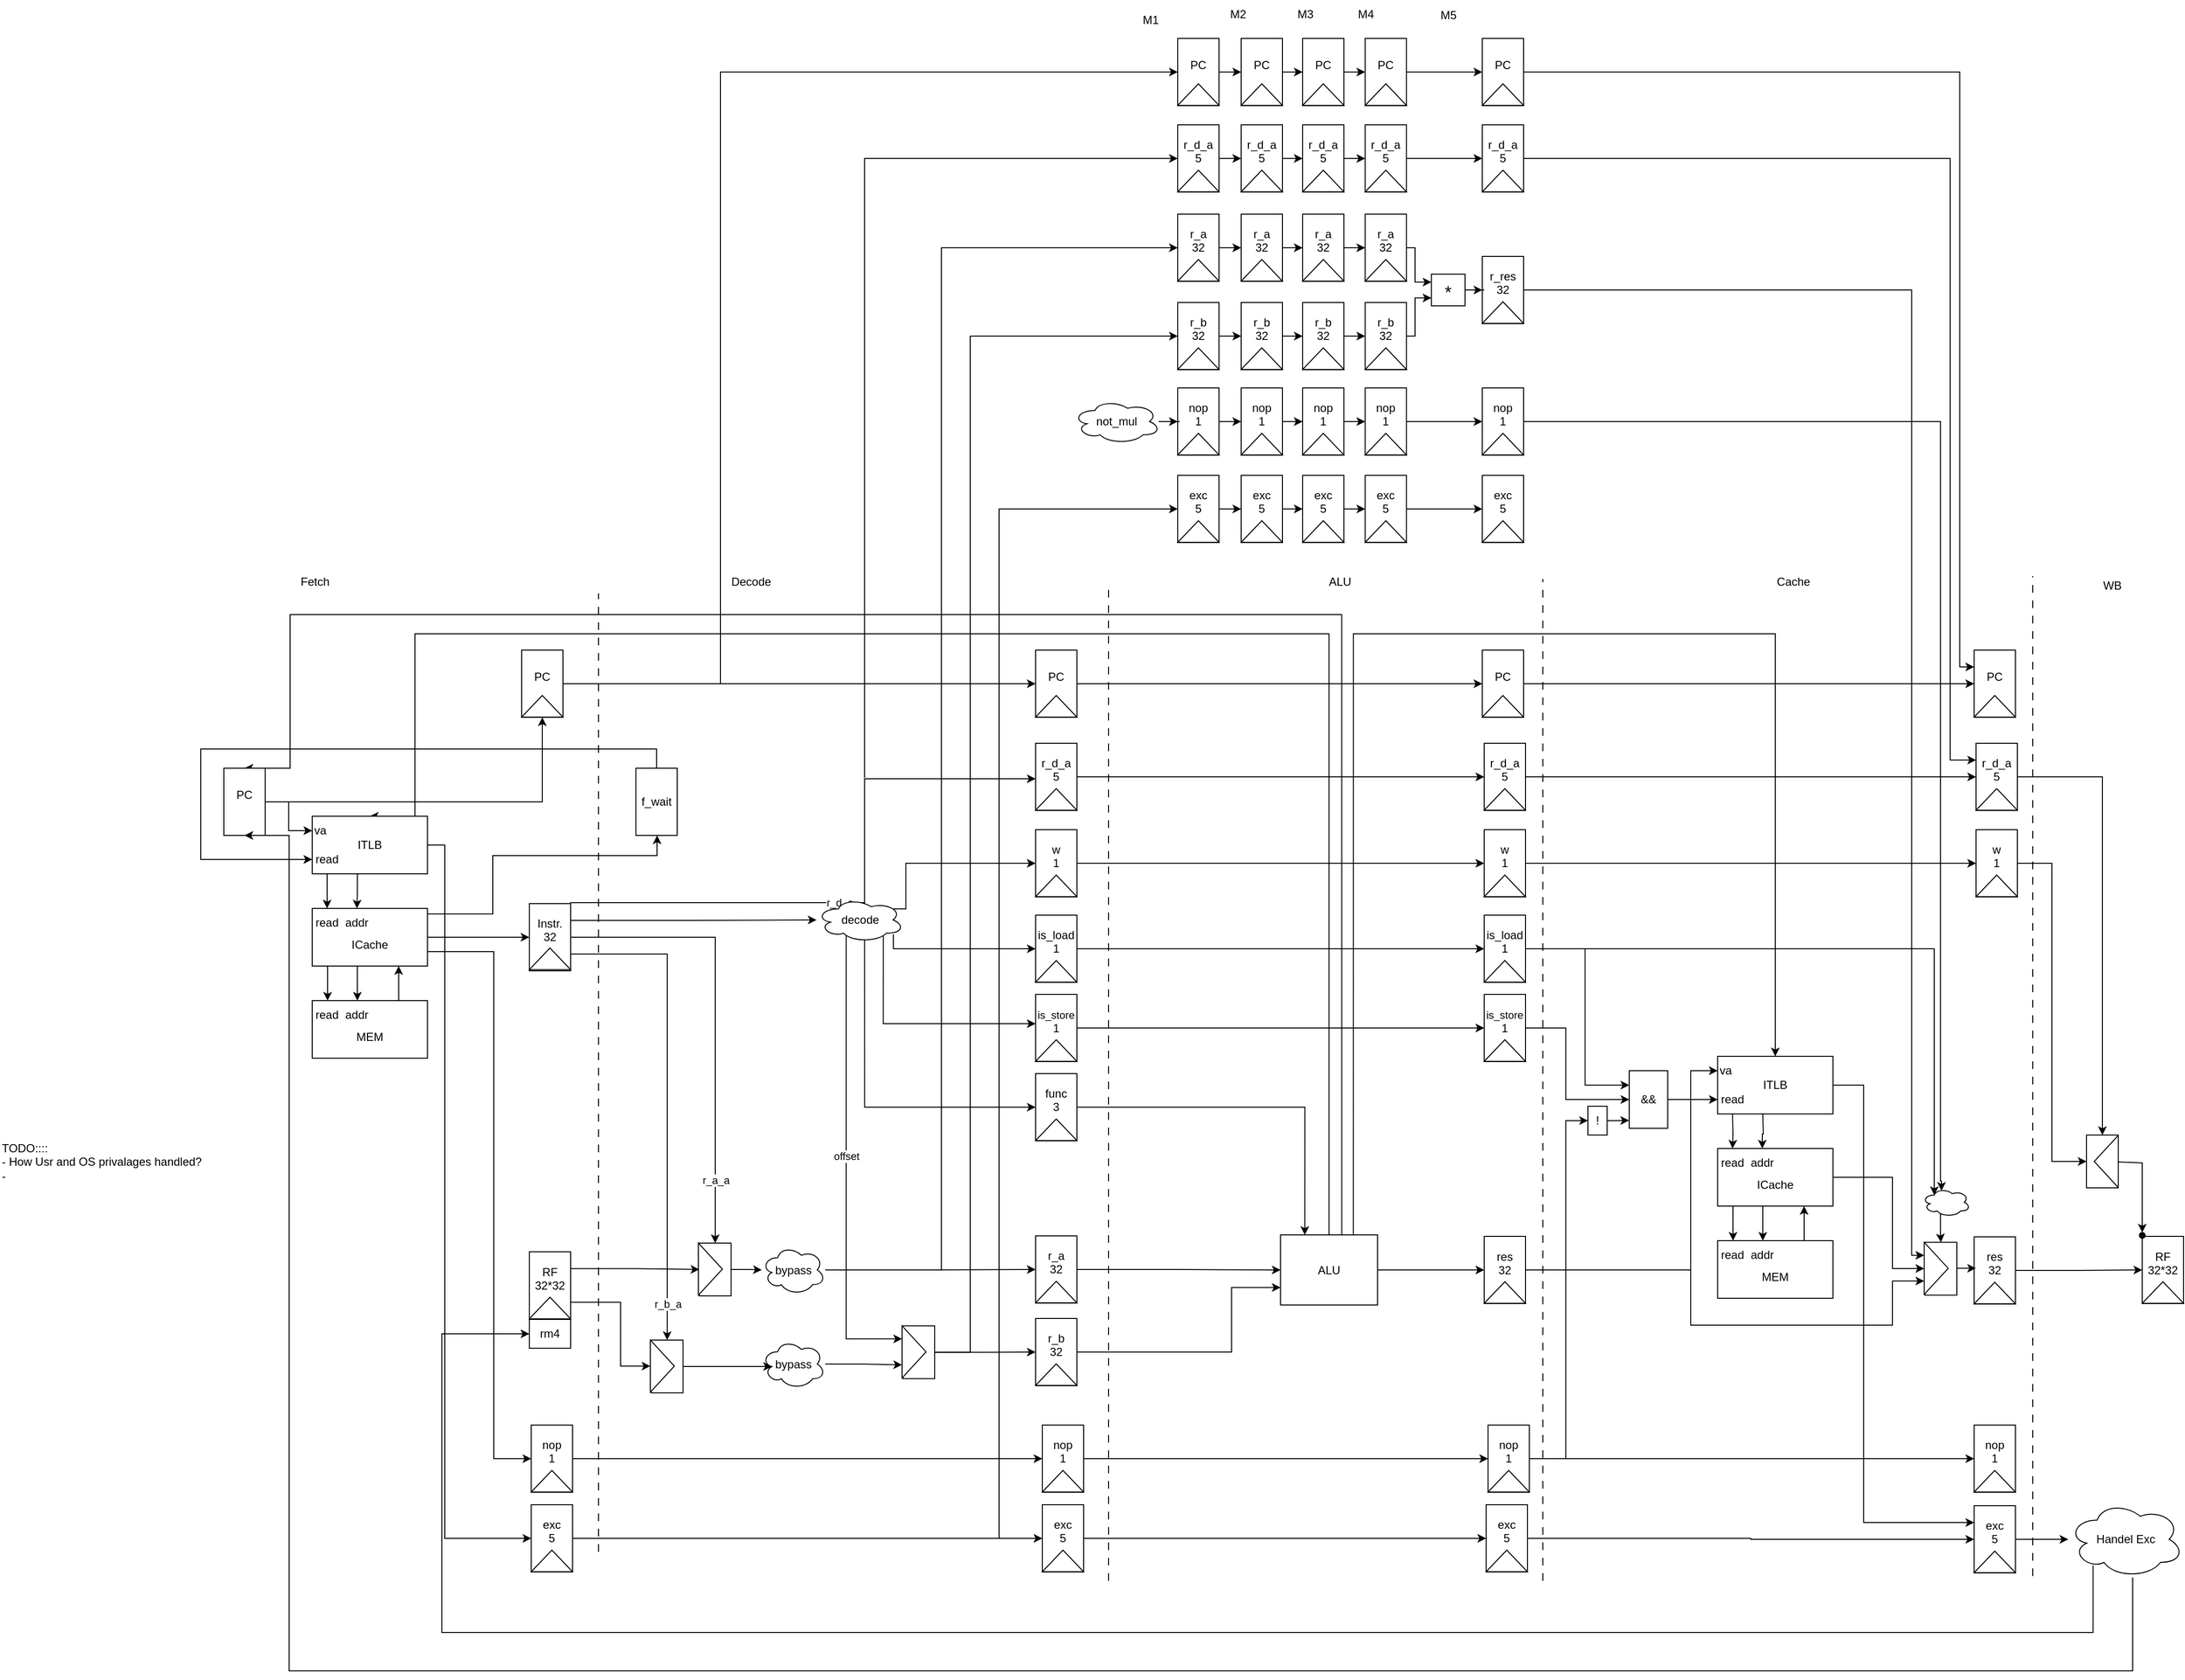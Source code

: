 <mxfile version="26.0.4">
  <diagram name="Page-1" id="XAGtNkshWDV9DZCTP_Yn">
    <mxGraphModel dx="4457" dy="3160" grid="1" gridSize="10" guides="1" tooltips="1" connect="1" arrows="1" fold="1" page="0" pageScale="1" pageWidth="850" pageHeight="1100" math="0" shadow="0">
      <root>
        <mxCell id="0" />
        <mxCell id="1" parent="0" />
        <mxCell id="d_JDDHmGyynqykljBrvN-1" value="" style="endArrow=none;html=1;rounded=0;dashed=1;dashPattern=8 8;" parent="1" edge="1">
          <mxGeometry width="50" height="50" relative="1" as="geometry">
            <mxPoint x="393" y="916" as="sourcePoint" />
            <mxPoint x="393" y="-82" as="targetPoint" />
          </mxGeometry>
        </mxCell>
        <mxCell id="d_JDDHmGyynqykljBrvN-4" value="Fetch" style="text;html=1;align=center;verticalAlign=middle;whiteSpace=wrap;rounded=0;" parent="1" vertex="1">
          <mxGeometry x="68" y="-109" width="60" height="30" as="geometry" />
        </mxCell>
        <mxCell id="d_JDDHmGyynqykljBrvN-5" value="Decode" style="text;html=1;align=center;verticalAlign=middle;whiteSpace=wrap;rounded=0;" parent="1" vertex="1">
          <mxGeometry x="522" y="-109" width="60" height="30" as="geometry" />
        </mxCell>
        <mxCell id="d_JDDHmGyynqykljBrvN-6" value="" style="endArrow=none;html=1;rounded=0;dashed=1;dashPattern=8 8;" parent="1" edge="1">
          <mxGeometry width="50" height="50" relative="1" as="geometry">
            <mxPoint x="924" y="946.29" as="sourcePoint" />
            <mxPoint x="924" y="-88" as="targetPoint" />
          </mxGeometry>
        </mxCell>
        <mxCell id="d_JDDHmGyynqykljBrvN-7" value="ALU" style="text;html=1;align=center;verticalAlign=middle;whiteSpace=wrap;rounded=0;" parent="1" vertex="1">
          <mxGeometry x="1135" y="-109" width="60" height="30" as="geometry" />
        </mxCell>
        <mxCell id="e9a1FzbA3gTjQ1UGh1gj-2" value="" style="group" parent="1" vertex="1" connectable="0">
          <mxGeometry x="321" y="240" width="43" height="70" as="geometry" />
        </mxCell>
        <mxCell id="e9a1FzbA3gTjQ1UGh1gj-3" value="" style="group" parent="e9a1FzbA3gTjQ1UGh1gj-2" vertex="1" connectable="0">
          <mxGeometry width="43" height="70" as="geometry" />
        </mxCell>
        <mxCell id="e9a1FzbA3gTjQ1UGh1gj-4" value="&lt;div&gt;Instr&lt;span style=&quot;background-color: initial;&quot;&gt;.&lt;/span&gt;&lt;/div&gt;&lt;div&gt;&lt;span style=&quot;background-color: initial;&quot;&gt;32&lt;/span&gt;&lt;/div&gt;&lt;div&gt;&lt;br&gt;&lt;/div&gt;" style="rounded=0;whiteSpace=wrap;html=1;" parent="e9a1FzbA3gTjQ1UGh1gj-3" vertex="1">
          <mxGeometry y="1" width="43" height="70" as="geometry" />
        </mxCell>
        <mxCell id="e9a1FzbA3gTjQ1UGh1gj-5" value="" style="triangle;whiteSpace=wrap;html=1;rotation=-90;" parent="e9a1FzbA3gTjQ1UGh1gj-3" vertex="1">
          <mxGeometry x="10.25" y="37" width="22.5" height="43" as="geometry" />
        </mxCell>
        <mxCell id="e9a1FzbA3gTjQ1UGh1gj-19" value="" style="group;rotation=90;" parent="1" vertex="1" connectable="0">
          <mxGeometry x="321" y="603.6" width="43" height="70" as="geometry" />
        </mxCell>
        <mxCell id="e9a1FzbA3gTjQ1UGh1gj-20" value="" style="group" parent="e9a1FzbA3gTjQ1UGh1gj-19" vertex="1" connectable="0">
          <mxGeometry width="43" height="70" as="geometry" />
        </mxCell>
        <mxCell id="e9a1FzbA3gTjQ1UGh1gj-21" value="&lt;div&gt;RF&lt;/div&gt;&lt;div&gt;32*32&lt;/div&gt;&lt;div&gt;&lt;br&gt;&lt;/div&gt;" style="rounded=0;whiteSpace=wrap;html=1;" parent="e9a1FzbA3gTjQ1UGh1gj-20" vertex="1">
          <mxGeometry width="43" height="70" as="geometry" />
        </mxCell>
        <mxCell id="e9a1FzbA3gTjQ1UGh1gj-22" value="" style="triangle;whiteSpace=wrap;html=1;rotation=-90;" parent="e9a1FzbA3gTjQ1UGh1gj-20" vertex="1">
          <mxGeometry x="10.25" y="37" width="22.5" height="43" as="geometry" />
        </mxCell>
        <mxCell id="e9a1FzbA3gTjQ1UGh1gj-23" value="r_d_a" style="edgeStyle=orthogonalEdgeStyle;rounded=0;orthogonalLoop=1;jettySize=auto;html=1;exitX=1;exitY=0;exitDx=0;exitDy=0;" parent="1" source="e9a1FzbA3gTjQ1UGh1gj-4" target="e9a1FzbA3gTjQ1UGh1gj-29" edge="1">
          <mxGeometry x="-0.085" relative="1" as="geometry">
            <mxPoint x="580" y="193" as="targetPoint" />
            <Array as="points">
              <mxPoint x="670" y="240" />
              <mxPoint x="670" y="111" />
            </Array>
            <mxPoint as="offset" />
          </mxGeometry>
        </mxCell>
        <mxCell id="e9a1FzbA3gTjQ1UGh1gj-35" value="r_a_a" style="edgeStyle=orthogonalEdgeStyle;rounded=0;orthogonalLoop=1;jettySize=auto;html=1;" parent="1" source="e9a1FzbA3gTjQ1UGh1gj-4" target="e9a1FzbA3gTjQ1UGh1gj-33" edge="1">
          <mxGeometry x="0.721" relative="1" as="geometry">
            <mxPoint as="offset" />
          </mxGeometry>
        </mxCell>
        <mxCell id="e9a1FzbA3gTjQ1UGh1gj-40" value="r_b_a" style="edgeStyle=orthogonalEdgeStyle;rounded=0;orthogonalLoop=1;jettySize=auto;html=1;exitX=1;exitY=0.75;exitDx=0;exitDy=0;entryX=0.5;entryY=0;entryDx=0;entryDy=0;" parent="1" source="e9a1FzbA3gTjQ1UGh1gj-4" target="e9a1FzbA3gTjQ1UGh1gj-38" edge="1">
          <mxGeometry x="0.851" relative="1" as="geometry">
            <mxPoint as="offset" />
            <mxPoint x="478.053" y="541.605" as="targetPoint" />
          </mxGeometry>
        </mxCell>
        <mxCell id="e9a1FzbA3gTjQ1UGh1gj-57" style="edgeStyle=orthogonalEdgeStyle;rounded=0;orthogonalLoop=1;jettySize=auto;html=1;entryX=0;entryY=0.5;entryDx=0;entryDy=0;" parent="1" target="e9a1FzbA3gTjQ1UGh1gj-50" edge="1" source="e9a1FzbA3gTjQ1UGh1gj-25">
          <mxGeometry relative="1" as="geometry">
            <mxPoint x="724" y="256" as="sourcePoint" />
            <Array as="points">
              <mxPoint x="700" y="288" />
            </Array>
          </mxGeometry>
        </mxCell>
        <mxCell id="e9a1FzbA3gTjQ1UGh1gj-68" style="edgeStyle=orthogonalEdgeStyle;rounded=0;orthogonalLoop=1;jettySize=auto;html=1;exitX=0.763;exitY=0.795;exitDx=0;exitDy=0;exitPerimeter=0;" parent="1" source="e9a1FzbA3gTjQ1UGh1gj-25" target="e9a1FzbA3gTjQ1UGh1gj-54" edge="1">
          <mxGeometry relative="1" as="geometry">
            <Array as="points">
              <mxPoint x="689" y="366" />
            </Array>
          </mxGeometry>
        </mxCell>
        <mxCell id="e9a1FzbA3gTjQ1UGh1gj-69" style="edgeStyle=orthogonalEdgeStyle;rounded=0;orthogonalLoop=1;jettySize=auto;html=1;exitX=0.55;exitY=0.95;exitDx=0;exitDy=0;exitPerimeter=0;" parent="1" source="e9a1FzbA3gTjQ1UGh1gj-25" target="e9a1FzbA3gTjQ1UGh1gj-62" edge="1">
          <mxGeometry relative="1" as="geometry">
            <Array as="points">
              <mxPoint x="670" y="453" />
            </Array>
          </mxGeometry>
        </mxCell>
        <mxCell id="e9a1FzbA3gTjQ1UGh1gj-70" style="edgeStyle=orthogonalEdgeStyle;rounded=0;orthogonalLoop=1;jettySize=auto;html=1;entryX=0;entryY=0.5;entryDx=0;entryDy=0;exitX=0.88;exitY=0.25;exitDx=0;exitDy=0;exitPerimeter=0;" parent="1" source="e9a1FzbA3gTjQ1UGh1gj-25" target="e9a1FzbA3gTjQ1UGh1gj-45" edge="1">
          <mxGeometry relative="1" as="geometry">
            <Array as="points">
              <mxPoint x="713" y="247" />
              <mxPoint x="713" y="199" />
            </Array>
          </mxGeometry>
        </mxCell>
        <mxCell id="Ge6MpnjpsSB7cL12u8TX-7" value="offset" style="edgeStyle=orthogonalEdgeStyle;rounded=0;orthogonalLoop=1;jettySize=auto;html=1;entryX=0;entryY=0.25;entryDx=0;entryDy=0;exitX=0.339;exitY=0.846;exitDx=0;exitDy=0;exitPerimeter=0;" parent="1" source="e9a1FzbA3gTjQ1UGh1gj-25" target="Ge6MpnjpsSB7cL12u8TX-83" edge="1">
          <mxGeometry x="-0.039" relative="1" as="geometry">
            <mxPoint x="656" y="515" as="targetPoint" />
            <mxPoint x="656" y="278" as="sourcePoint" />
            <Array as="points">
              <mxPoint x="651" y="694" />
            </Array>
            <mxPoint as="offset" />
          </mxGeometry>
        </mxCell>
        <mxCell id="e9a1FzbA3gTjQ1UGh1gj-25" value="decode" style="ellipse;shape=cloud;whiteSpace=wrap;html=1;" parent="1" vertex="1">
          <mxGeometry x="620" y="235" width="91" height="46" as="geometry" />
        </mxCell>
        <mxCell id="e9a1FzbA3gTjQ1UGh1gj-26" style="edgeStyle=orthogonalEdgeStyle;rounded=0;orthogonalLoop=1;jettySize=auto;html=1;exitX=1;exitY=0.25;exitDx=0;exitDy=0;" parent="1" source="e9a1FzbA3gTjQ1UGh1gj-4" target="e9a1FzbA3gTjQ1UGh1gj-25" edge="1">
          <mxGeometry relative="1" as="geometry" />
        </mxCell>
        <mxCell id="e9a1FzbA3gTjQ1UGh1gj-27" value="" style="group" parent="1" vertex="1" connectable="0">
          <mxGeometry x="848" y="74" width="43" height="70" as="geometry" />
        </mxCell>
        <mxCell id="e9a1FzbA3gTjQ1UGh1gj-28" value="" style="group" parent="e9a1FzbA3gTjQ1UGh1gj-27" vertex="1" connectable="0">
          <mxGeometry width="43" height="70" as="geometry" />
        </mxCell>
        <mxCell id="e9a1FzbA3gTjQ1UGh1gj-29" value="&lt;div&gt;r_d_a&lt;/div&gt;&lt;div&gt;5&lt;/div&gt;&lt;div&gt;&lt;br&gt;&lt;/div&gt;" style="rounded=0;whiteSpace=wrap;html=1;" parent="e9a1FzbA3gTjQ1UGh1gj-28" vertex="1">
          <mxGeometry width="43" height="70" as="geometry" />
        </mxCell>
        <mxCell id="e9a1FzbA3gTjQ1UGh1gj-30" value="" style="triangle;whiteSpace=wrap;html=1;rotation=-90;" parent="e9a1FzbA3gTjQ1UGh1gj-28" vertex="1">
          <mxGeometry x="10.25" y="37" width="22.5" height="43" as="geometry" />
        </mxCell>
        <mxCell id="e9a1FzbA3gTjQ1UGh1gj-31" value="" style="group" parent="1" vertex="1" connectable="0">
          <mxGeometry x="484" y="594.5" width="33" height="55" as="geometry" />
        </mxCell>
        <mxCell id="e9a1FzbA3gTjQ1UGh1gj-32" value="" style="group" parent="e9a1FzbA3gTjQ1UGh1gj-31" vertex="1" connectable="0">
          <mxGeometry width="33" height="55" as="geometry" />
        </mxCell>
        <mxCell id="e9a1FzbA3gTjQ1UGh1gj-33" value="&lt;div&gt;&lt;br&gt;&lt;/div&gt;" style="rounded=0;whiteSpace=wrap;html=1;" parent="e9a1FzbA3gTjQ1UGh1gj-32" vertex="1">
          <mxGeometry x="14" width="33" height="55" as="geometry" />
        </mxCell>
        <mxCell id="e9a1FzbA3gTjQ1UGh1gj-34" value="" style="triangle;whiteSpace=wrap;html=1;rotation=0;" parent="e9a1FzbA3gTjQ1UGh1gj-32" vertex="1">
          <mxGeometry x="13" width="25" height="54.21" as="geometry" />
        </mxCell>
        <mxCell id="e9a1FzbA3gTjQ1UGh1gj-36" value="" style="group" parent="1" vertex="1" connectable="0">
          <mxGeometry x="416" y="695.5" width="33" height="55" as="geometry" />
        </mxCell>
        <mxCell id="e9a1FzbA3gTjQ1UGh1gj-37" value="" style="group" parent="e9a1FzbA3gTjQ1UGh1gj-36" vertex="1" connectable="0">
          <mxGeometry width="33" height="55" as="geometry" />
        </mxCell>
        <mxCell id="e9a1FzbA3gTjQ1UGh1gj-38" value="&lt;div&gt;&lt;br&gt;&lt;/div&gt;" style="rounded=0;whiteSpace=wrap;html=1;" parent="e9a1FzbA3gTjQ1UGh1gj-37" vertex="1">
          <mxGeometry x="32" width="33" height="55" as="geometry" />
        </mxCell>
        <mxCell id="e9a1FzbA3gTjQ1UGh1gj-39" value="" style="triangle;whiteSpace=wrap;html=1;rotation=0;" parent="e9a1FzbA3gTjQ1UGh1gj-37" vertex="1">
          <mxGeometry x="31" width="25" height="54.21" as="geometry" />
        </mxCell>
        <mxCell id="e9a1FzbA3gTjQ1UGh1gj-41" style="edgeStyle=orthogonalEdgeStyle;rounded=0;orthogonalLoop=1;jettySize=auto;html=1;exitX=1;exitY=0.25;exitDx=0;exitDy=0;" parent="1" source="e9a1FzbA3gTjQ1UGh1gj-21" target="e9a1FzbA3gTjQ1UGh1gj-33" edge="1">
          <mxGeometry relative="1" as="geometry" />
        </mxCell>
        <mxCell id="e9a1FzbA3gTjQ1UGh1gj-42" style="edgeStyle=orthogonalEdgeStyle;rounded=0;orthogonalLoop=1;jettySize=auto;html=1;entryX=0;entryY=0.5;entryDx=0;entryDy=0;exitX=1;exitY=0.75;exitDx=0;exitDy=0;" parent="1" source="e9a1FzbA3gTjQ1UGh1gj-21" target="e9a1FzbA3gTjQ1UGh1gj-39" edge="1">
          <mxGeometry relative="1" as="geometry">
            <Array as="points">
              <mxPoint x="416" y="656" />
              <mxPoint x="416" y="723" />
            </Array>
          </mxGeometry>
        </mxCell>
        <mxCell id="e9a1FzbA3gTjQ1UGh1gj-43" value="" style="group" parent="1" vertex="1" connectable="0">
          <mxGeometry x="848" y="164" width="43" height="70" as="geometry" />
        </mxCell>
        <mxCell id="e9a1FzbA3gTjQ1UGh1gj-44" value="" style="group" parent="e9a1FzbA3gTjQ1UGh1gj-43" vertex="1" connectable="0">
          <mxGeometry width="43" height="70" as="geometry" />
        </mxCell>
        <mxCell id="e9a1FzbA3gTjQ1UGh1gj-45" value="&lt;div&gt;w&lt;/div&gt;&lt;div&gt;1&lt;/div&gt;&lt;div&gt;&lt;br&gt;&lt;/div&gt;" style="rounded=0;whiteSpace=wrap;html=1;" parent="e9a1FzbA3gTjQ1UGh1gj-44" vertex="1">
          <mxGeometry width="43" height="70" as="geometry" />
        </mxCell>
        <mxCell id="e9a1FzbA3gTjQ1UGh1gj-46" value="" style="triangle;whiteSpace=wrap;html=1;rotation=-90;" parent="e9a1FzbA3gTjQ1UGh1gj-44" vertex="1">
          <mxGeometry x="10.25" y="37" width="22.5" height="43" as="geometry" />
        </mxCell>
        <mxCell id="e9a1FzbA3gTjQ1UGh1gj-48" value="" style="group" parent="1" vertex="1" connectable="0">
          <mxGeometry x="848" y="253" width="43" height="70" as="geometry" />
        </mxCell>
        <mxCell id="e9a1FzbA3gTjQ1UGh1gj-49" value="" style="group" parent="e9a1FzbA3gTjQ1UGh1gj-48" vertex="1" connectable="0">
          <mxGeometry width="43" height="70" as="geometry" />
        </mxCell>
        <mxCell id="e9a1FzbA3gTjQ1UGh1gj-50" value="&lt;div style=&quot;&quot;&gt;&lt;span style=&quot;background-color: initial;&quot;&gt;&lt;font style=&quot;font-size: 12px;&quot;&gt;is_load&lt;/font&gt;&lt;/span&gt;&lt;/div&gt;&lt;div style=&quot;&quot;&gt;&lt;font style=&quot;font-size: 12px;&quot;&gt;&lt;span style=&quot;background-color: initial;&quot;&gt;1&lt;/span&gt;&lt;br&gt;&lt;/font&gt;&lt;/div&gt;&lt;div style=&quot;&quot;&gt;&lt;br&gt;&lt;/div&gt;" style="rounded=0;whiteSpace=wrap;html=1;" parent="e9a1FzbA3gTjQ1UGh1gj-49" vertex="1">
          <mxGeometry width="43" height="70" as="geometry" />
        </mxCell>
        <mxCell id="e9a1FzbA3gTjQ1UGh1gj-51" value="" style="triangle;whiteSpace=wrap;html=1;rotation=-90;" parent="e9a1FzbA3gTjQ1UGh1gj-49" vertex="1">
          <mxGeometry x="10.25" y="37" width="22.5" height="43" as="geometry" />
        </mxCell>
        <mxCell id="e9a1FzbA3gTjQ1UGh1gj-52" value="" style="group;fontSize=11;" parent="1" vertex="1" connectable="0">
          <mxGeometry x="848" y="335.5" width="43" height="70" as="geometry" />
        </mxCell>
        <mxCell id="e9a1FzbA3gTjQ1UGh1gj-53" value="" style="group" parent="e9a1FzbA3gTjQ1UGh1gj-52" vertex="1" connectable="0">
          <mxGeometry width="43" height="70" as="geometry" />
        </mxCell>
        <mxCell id="e9a1FzbA3gTjQ1UGh1gj-54" value="&lt;div style=&quot;&quot;&gt;&lt;span style=&quot;background-color: initial;&quot;&gt;&lt;font style=&quot;font-size: 11px;&quot;&gt;is_store&lt;/font&gt;&lt;/span&gt;&lt;/div&gt;&lt;div style=&quot;&quot;&gt;&lt;font style=&quot;font-size: 12px;&quot;&gt;&lt;span style=&quot;background-color: initial;&quot;&gt;1&lt;/span&gt;&lt;br&gt;&lt;/font&gt;&lt;/div&gt;&lt;div style=&quot;&quot;&gt;&lt;br&gt;&lt;/div&gt;" style="rounded=0;whiteSpace=wrap;html=1;" parent="e9a1FzbA3gTjQ1UGh1gj-53" vertex="1">
          <mxGeometry width="43" height="70" as="geometry" />
        </mxCell>
        <mxCell id="e9a1FzbA3gTjQ1UGh1gj-55" value="" style="triangle;whiteSpace=wrap;html=1;rotation=-90;" parent="e9a1FzbA3gTjQ1UGh1gj-53" vertex="1">
          <mxGeometry x="10.25" y="37" width="22.5" height="43" as="geometry" />
        </mxCell>
        <mxCell id="e9a1FzbA3gTjQ1UGh1gj-60" value="" style="group;fontSize=11;" parent="1" vertex="1" connectable="0">
          <mxGeometry x="848" y="418" width="43" height="70" as="geometry" />
        </mxCell>
        <mxCell id="e9a1FzbA3gTjQ1UGh1gj-61" value="" style="group" parent="e9a1FzbA3gTjQ1UGh1gj-60" vertex="1" connectable="0">
          <mxGeometry width="43" height="70" as="geometry" />
        </mxCell>
        <mxCell id="e9a1FzbA3gTjQ1UGh1gj-62" value="&lt;div style=&quot;&quot;&gt;&lt;span style=&quot;background-color: initial;&quot;&gt;&lt;font style=&quot;font-size: 12px;&quot;&gt;func&lt;/font&gt;&lt;/span&gt;&lt;/div&gt;&lt;div style=&quot;&quot;&gt;3&lt;/div&gt;&lt;div style=&quot;&quot;&gt;&lt;br&gt;&lt;/div&gt;" style="rounded=0;whiteSpace=wrap;html=1;" parent="e9a1FzbA3gTjQ1UGh1gj-61" vertex="1">
          <mxGeometry width="43" height="70" as="geometry" />
        </mxCell>
        <mxCell id="e9a1FzbA3gTjQ1UGh1gj-63" value="" style="triangle;whiteSpace=wrap;html=1;rotation=-90;" parent="e9a1FzbA3gTjQ1UGh1gj-61" vertex="1">
          <mxGeometry x="10.25" y="37" width="22.5" height="43" as="geometry" />
        </mxCell>
        <mxCell id="e9a1FzbA3gTjQ1UGh1gj-71" value="" style="group;fontSize=11;" parent="1" vertex="1" connectable="0">
          <mxGeometry x="848" y="587" width="43" height="70" as="geometry" />
        </mxCell>
        <mxCell id="e9a1FzbA3gTjQ1UGh1gj-72" value="" style="group" parent="e9a1FzbA3gTjQ1UGh1gj-71" vertex="1" connectable="0">
          <mxGeometry width="43" height="70" as="geometry" />
        </mxCell>
        <mxCell id="e9a1FzbA3gTjQ1UGh1gj-73" value="&lt;div style=&quot;&quot;&gt;r_a&lt;/div&gt;&lt;div style=&quot;&quot;&gt;32&lt;/div&gt;&lt;div style=&quot;&quot;&gt;&lt;br&gt;&lt;/div&gt;" style="rounded=0;whiteSpace=wrap;html=1;" parent="e9a1FzbA3gTjQ1UGh1gj-72" vertex="1">
          <mxGeometry width="43" height="70" as="geometry" />
        </mxCell>
        <mxCell id="e9a1FzbA3gTjQ1UGh1gj-74" value="" style="triangle;whiteSpace=wrap;html=1;rotation=-90;" parent="e9a1FzbA3gTjQ1UGh1gj-72" vertex="1">
          <mxGeometry x="10.25" y="37" width="22.5" height="43" as="geometry" />
        </mxCell>
        <mxCell id="e9a1FzbA3gTjQ1UGh1gj-75" value="" style="group;fontSize=11;" parent="1" vertex="1" connectable="0">
          <mxGeometry x="848" y="673" width="43" height="70" as="geometry" />
        </mxCell>
        <mxCell id="e9a1FzbA3gTjQ1UGh1gj-76" value="" style="group" parent="e9a1FzbA3gTjQ1UGh1gj-75" vertex="1" connectable="0">
          <mxGeometry width="43" height="70" as="geometry" />
        </mxCell>
        <mxCell id="e9a1FzbA3gTjQ1UGh1gj-77" value="&lt;div style=&quot;&quot;&gt;r_b&lt;/div&gt;&lt;div style=&quot;&quot;&gt;32&lt;/div&gt;&lt;div style=&quot;&quot;&gt;&lt;br&gt;&lt;/div&gt;" style="rounded=0;whiteSpace=wrap;html=1;" parent="e9a1FzbA3gTjQ1UGh1gj-76" vertex="1">
          <mxGeometry width="43" height="70" as="geometry" />
        </mxCell>
        <mxCell id="e9a1FzbA3gTjQ1UGh1gj-78" value="" style="triangle;whiteSpace=wrap;html=1;rotation=-90;" parent="e9a1FzbA3gTjQ1UGh1gj-76" vertex="1">
          <mxGeometry x="10.25" y="37" width="22.5" height="43" as="geometry" />
        </mxCell>
        <mxCell id="e9a1FzbA3gTjQ1UGh1gj-79" style="edgeStyle=orthogonalEdgeStyle;rounded=0;orthogonalLoop=1;jettySize=auto;html=1;" parent="1" source="drS6OS8cWDHU6X5ViW2a-37" target="e9a1FzbA3gTjQ1UGh1gj-73" edge="1">
          <mxGeometry relative="1" as="geometry" />
        </mxCell>
        <mxCell id="e9a1FzbA3gTjQ1UGh1gj-118" style="edgeStyle=orthogonalEdgeStyle;rounded=0;orthogonalLoop=1;jettySize=auto;html=1;" parent="1" source="e9a1FzbA3gTjQ1UGh1gj-82" target="e9a1FzbA3gTjQ1UGh1gj-110" edge="1">
          <mxGeometry relative="1" as="geometry" />
        </mxCell>
        <mxCell id="drS6OS8cWDHU6X5ViW2a-42" style="edgeStyle=orthogonalEdgeStyle;rounded=0;orthogonalLoop=1;jettySize=auto;html=1;entryX=0.5;entryY=0;entryDx=0;entryDy=0;exitX=0.5;exitY=0;exitDx=0;exitDy=0;" edge="1" parent="1" source="e9a1FzbA3gTjQ1UGh1gj-82" target="drS6OS8cWDHU6X5ViW2a-22">
          <mxGeometry relative="1" as="geometry">
            <Array as="points">
              <mxPoint x="1154" y="-40" />
              <mxPoint x="202" y="-40" />
            </Array>
          </mxGeometry>
        </mxCell>
        <mxCell id="drS6OS8cWDHU6X5ViW2a-47" style="edgeStyle=orthogonalEdgeStyle;rounded=0;orthogonalLoop=1;jettySize=auto;html=1;entryX=0.5;entryY=0;entryDx=0;entryDy=0;exitX=0.75;exitY=0;exitDx=0;exitDy=0;" edge="1" parent="1" source="e9a1FzbA3gTjQ1UGh1gj-82" target="drS6OS8cWDHU6X5ViW2a-44">
          <mxGeometry relative="1" as="geometry">
            <Array as="points">
              <mxPoint x="1180" y="-40" />
              <mxPoint x="1600" y="-40" />
            </Array>
          </mxGeometry>
        </mxCell>
        <mxCell id="drS6OS8cWDHU6X5ViW2a-49" style="edgeStyle=orthogonalEdgeStyle;rounded=0;orthogonalLoop=1;jettySize=auto;html=1;entryX=0.5;entryY=0;entryDx=0;entryDy=0;exitX=0.631;exitY=-0.002;exitDx=0;exitDy=0;exitPerimeter=0;" edge="1" parent="1" source="e9a1FzbA3gTjQ1UGh1gj-82" target="YcwE7kRb64O2rknFhJXe-400">
          <mxGeometry relative="1" as="geometry">
            <Array as="points">
              <mxPoint x="1167" y="-60" />
              <mxPoint x="72" y="-60" />
            </Array>
          </mxGeometry>
        </mxCell>
        <mxCell id="e9a1FzbA3gTjQ1UGh1gj-82" value="ALU" style="rounded=0;whiteSpace=wrap;html=1;" parent="1" vertex="1">
          <mxGeometry x="1103" y="586" width="101" height="73" as="geometry" />
        </mxCell>
        <mxCell id="e9a1FzbA3gTjQ1UGh1gj-83" style="edgeStyle=orthogonalEdgeStyle;rounded=0;orthogonalLoop=1;jettySize=auto;html=1;entryX=0;entryY=0.5;entryDx=0;entryDy=0;" parent="1" source="e9a1FzbA3gTjQ1UGh1gj-73" target="e9a1FzbA3gTjQ1UGh1gj-82" edge="1">
          <mxGeometry relative="1" as="geometry" />
        </mxCell>
        <mxCell id="e9a1FzbA3gTjQ1UGh1gj-84" style="edgeStyle=orthogonalEdgeStyle;rounded=0;orthogonalLoop=1;jettySize=auto;html=1;entryX=0;entryY=0.75;entryDx=0;entryDy=0;" parent="1" source="e9a1FzbA3gTjQ1UGh1gj-77" target="e9a1FzbA3gTjQ1UGh1gj-82" edge="1">
          <mxGeometry relative="1" as="geometry">
            <Array as="points">
              <mxPoint x="1052" y="708" />
              <mxPoint x="1052" y="641" />
            </Array>
          </mxGeometry>
        </mxCell>
        <mxCell id="e9a1FzbA3gTjQ1UGh1gj-85" style="edgeStyle=orthogonalEdgeStyle;rounded=0;orthogonalLoop=1;jettySize=auto;html=1;entryX=0.25;entryY=0;entryDx=0;entryDy=0;" parent="1" source="e9a1FzbA3gTjQ1UGh1gj-62" target="e9a1FzbA3gTjQ1UGh1gj-82" edge="1">
          <mxGeometry relative="1" as="geometry" />
        </mxCell>
        <mxCell id="e9a1FzbA3gTjQ1UGh1gj-86" value="" style="endArrow=none;html=1;rounded=0;dashed=1;dashPattern=8 8;" parent="1" edge="1">
          <mxGeometry width="50" height="50" relative="1" as="geometry">
            <mxPoint x="1376" y="946.29" as="sourcePoint" />
            <mxPoint x="1376" y="-97" as="targetPoint" />
          </mxGeometry>
        </mxCell>
        <mxCell id="e9a1FzbA3gTjQ1UGh1gj-87" value="Cache" style="text;html=1;align=center;verticalAlign=middle;whiteSpace=wrap;rounded=0;" parent="1" vertex="1">
          <mxGeometry x="1609" y="-109" width="56" height="30" as="geometry" />
        </mxCell>
        <mxCell id="e9a1FzbA3gTjQ1UGh1gj-88" value="" style="group" parent="1" vertex="1" connectable="0">
          <mxGeometry x="1315" y="74" width="39" height="70" as="geometry" />
        </mxCell>
        <mxCell id="e9a1FzbA3gTjQ1UGh1gj-89" value="" style="group" parent="e9a1FzbA3gTjQ1UGh1gj-88" vertex="1" connectable="0">
          <mxGeometry width="43" height="70" as="geometry" />
        </mxCell>
        <mxCell id="e9a1FzbA3gTjQ1UGh1gj-90" value="&lt;div&gt;r_d_a&lt;/div&gt;&lt;div&gt;5&lt;/div&gt;&lt;div&gt;&lt;br&gt;&lt;/div&gt;" style="rounded=0;whiteSpace=wrap;html=1;" parent="e9a1FzbA3gTjQ1UGh1gj-89" vertex="1">
          <mxGeometry width="43" height="70" as="geometry" />
        </mxCell>
        <mxCell id="e9a1FzbA3gTjQ1UGh1gj-91" value="" style="triangle;whiteSpace=wrap;html=1;rotation=-90;" parent="e9a1FzbA3gTjQ1UGh1gj-89" vertex="1">
          <mxGeometry x="10.25" y="37" width="22.5" height="43" as="geometry" />
        </mxCell>
        <mxCell id="e9a1FzbA3gTjQ1UGh1gj-92" value="" style="group" parent="1" vertex="1" connectable="0">
          <mxGeometry x="1315" y="164" width="39" height="70" as="geometry" />
        </mxCell>
        <mxCell id="e9a1FzbA3gTjQ1UGh1gj-93" value="" style="group" parent="e9a1FzbA3gTjQ1UGh1gj-92" vertex="1" connectable="0">
          <mxGeometry width="43" height="70" as="geometry" />
        </mxCell>
        <mxCell id="e9a1FzbA3gTjQ1UGh1gj-94" value="&lt;div&gt;w&lt;/div&gt;&lt;div&gt;1&lt;/div&gt;&lt;div&gt;&lt;br&gt;&lt;/div&gt;" style="rounded=0;whiteSpace=wrap;html=1;" parent="e9a1FzbA3gTjQ1UGh1gj-93" vertex="1">
          <mxGeometry width="43" height="70" as="geometry" />
        </mxCell>
        <mxCell id="e9a1FzbA3gTjQ1UGh1gj-95" value="" style="triangle;whiteSpace=wrap;html=1;rotation=-90;" parent="e9a1FzbA3gTjQ1UGh1gj-93" vertex="1">
          <mxGeometry x="10.25" y="37" width="22.5" height="43" as="geometry" />
        </mxCell>
        <mxCell id="e9a1FzbA3gTjQ1UGh1gj-96" value="" style="group" parent="1" vertex="1" connectable="0">
          <mxGeometry x="1315" y="253" width="39" height="70" as="geometry" />
        </mxCell>
        <mxCell id="e9a1FzbA3gTjQ1UGh1gj-97" value="" style="group" parent="e9a1FzbA3gTjQ1UGh1gj-96" vertex="1" connectable="0">
          <mxGeometry width="43" height="70" as="geometry" />
        </mxCell>
        <mxCell id="e9a1FzbA3gTjQ1UGh1gj-98" value="&lt;div style=&quot;&quot;&gt;&lt;span style=&quot;background-color: initial;&quot;&gt;&lt;font style=&quot;font-size: 12px;&quot;&gt;is_load&lt;/font&gt;&lt;/span&gt;&lt;/div&gt;&lt;div style=&quot;&quot;&gt;&lt;font style=&quot;font-size: 12px;&quot;&gt;&lt;span style=&quot;background-color: initial;&quot;&gt;1&lt;/span&gt;&lt;br&gt;&lt;/font&gt;&lt;/div&gt;&lt;div style=&quot;&quot;&gt;&lt;br&gt;&lt;/div&gt;" style="rounded=0;whiteSpace=wrap;html=1;" parent="e9a1FzbA3gTjQ1UGh1gj-97" vertex="1">
          <mxGeometry width="43" height="70" as="geometry" />
        </mxCell>
        <mxCell id="e9a1FzbA3gTjQ1UGh1gj-99" value="" style="triangle;whiteSpace=wrap;html=1;rotation=-90;" parent="e9a1FzbA3gTjQ1UGh1gj-97" vertex="1">
          <mxGeometry x="10.25" y="37" width="22.5" height="43" as="geometry" />
        </mxCell>
        <mxCell id="e9a1FzbA3gTjQ1UGh1gj-100" value="" style="group;fontSize=11;" parent="1" vertex="1" connectable="0">
          <mxGeometry x="1315" y="335.5" width="39" height="70" as="geometry" />
        </mxCell>
        <mxCell id="e9a1FzbA3gTjQ1UGh1gj-101" value="" style="group" parent="e9a1FzbA3gTjQ1UGh1gj-100" vertex="1" connectable="0">
          <mxGeometry width="43" height="70" as="geometry" />
        </mxCell>
        <mxCell id="e9a1FzbA3gTjQ1UGh1gj-102" value="&lt;div style=&quot;&quot;&gt;&lt;span style=&quot;background-color: initial;&quot;&gt;&lt;font style=&quot;font-size: 11px;&quot;&gt;is_store&lt;/font&gt;&lt;/span&gt;&lt;/div&gt;&lt;div style=&quot;&quot;&gt;&lt;font style=&quot;font-size: 12px;&quot;&gt;&lt;span style=&quot;background-color: initial;&quot;&gt;1&lt;/span&gt;&lt;br&gt;&lt;/font&gt;&lt;/div&gt;&lt;div style=&quot;&quot;&gt;&lt;br&gt;&lt;/div&gt;" style="rounded=0;whiteSpace=wrap;html=1;" parent="e9a1FzbA3gTjQ1UGh1gj-101" vertex="1">
          <mxGeometry width="43" height="70" as="geometry" />
        </mxCell>
        <mxCell id="e9a1FzbA3gTjQ1UGh1gj-103" value="" style="triangle;whiteSpace=wrap;html=1;rotation=-90;" parent="e9a1FzbA3gTjQ1UGh1gj-101" vertex="1">
          <mxGeometry x="10.25" y="37" width="22.5" height="43" as="geometry" />
        </mxCell>
        <mxCell id="e9a1FzbA3gTjQ1UGh1gj-104" style="edgeStyle=orthogonalEdgeStyle;rounded=0;orthogonalLoop=1;jettySize=auto;html=1;" parent="1" source="e9a1FzbA3gTjQ1UGh1gj-29" target="e9a1FzbA3gTjQ1UGh1gj-90" edge="1">
          <mxGeometry relative="1" as="geometry" />
        </mxCell>
        <mxCell id="e9a1FzbA3gTjQ1UGh1gj-105" style="edgeStyle=orthogonalEdgeStyle;rounded=0;orthogonalLoop=1;jettySize=auto;html=1;" parent="1" source="e9a1FzbA3gTjQ1UGh1gj-45" target="e9a1FzbA3gTjQ1UGh1gj-94" edge="1">
          <mxGeometry relative="1" as="geometry" />
        </mxCell>
        <mxCell id="e9a1FzbA3gTjQ1UGh1gj-106" style="edgeStyle=orthogonalEdgeStyle;rounded=0;orthogonalLoop=1;jettySize=auto;html=1;" parent="1" source="e9a1FzbA3gTjQ1UGh1gj-50" target="e9a1FzbA3gTjQ1UGh1gj-98" edge="1">
          <mxGeometry relative="1" as="geometry" />
        </mxCell>
        <mxCell id="e9a1FzbA3gTjQ1UGh1gj-107" style="edgeStyle=orthogonalEdgeStyle;rounded=0;orthogonalLoop=1;jettySize=auto;html=1;" parent="1" source="e9a1FzbA3gTjQ1UGh1gj-54" target="e9a1FzbA3gTjQ1UGh1gj-102" edge="1">
          <mxGeometry relative="1" as="geometry" />
        </mxCell>
        <mxCell id="e9a1FzbA3gTjQ1UGh1gj-108" value="" style="group;fontSize=11;" parent="1" vertex="1" connectable="0">
          <mxGeometry x="1315" y="587.5" width="43" height="70" as="geometry" />
        </mxCell>
        <mxCell id="e9a1FzbA3gTjQ1UGh1gj-109" value="" style="group" parent="e9a1FzbA3gTjQ1UGh1gj-108" vertex="1" connectable="0">
          <mxGeometry width="43" height="70" as="geometry" />
        </mxCell>
        <mxCell id="e9a1FzbA3gTjQ1UGh1gj-110" value="&lt;div style=&quot;&quot;&gt;res&lt;/div&gt;&lt;div style=&quot;&quot;&gt;32&lt;/div&gt;&lt;div style=&quot;&quot;&gt;&lt;br&gt;&lt;/div&gt;" style="rounded=0;whiteSpace=wrap;html=1;" parent="e9a1FzbA3gTjQ1UGh1gj-109" vertex="1">
          <mxGeometry width="43" height="70" as="geometry" />
        </mxCell>
        <mxCell id="e9a1FzbA3gTjQ1UGh1gj-111" value="" style="triangle;whiteSpace=wrap;html=1;rotation=-90;" parent="e9a1FzbA3gTjQ1UGh1gj-109" vertex="1">
          <mxGeometry x="10.25" y="37" width="22.5" height="43" as="geometry" />
        </mxCell>
        <mxCell id="e9a1FzbA3gTjQ1UGh1gj-117" value="" style="endArrow=none;html=1;rounded=0;dashed=1;dashPattern=8 8;" parent="1" edge="1">
          <mxGeometry width="50" height="50" relative="1" as="geometry">
            <mxPoint x="1886" y="941.29" as="sourcePoint" />
            <mxPoint x="1886" y="-100" as="targetPoint" />
          </mxGeometry>
        </mxCell>
        <mxCell id="e9a1FzbA3gTjQ1UGh1gj-124" value="" style="group" parent="1" vertex="1" connectable="0">
          <mxGeometry x="1942" y="482" width="33" height="55" as="geometry" />
        </mxCell>
        <mxCell id="e9a1FzbA3gTjQ1UGh1gj-125" value="" style="group" parent="e9a1FzbA3gTjQ1UGh1gj-124" vertex="1" connectable="0">
          <mxGeometry width="33" height="55" as="geometry" />
        </mxCell>
        <mxCell id="e9a1FzbA3gTjQ1UGh1gj-126" value="&lt;div&gt;&lt;br&gt;&lt;/div&gt;" style="rounded=0;whiteSpace=wrap;html=1;" parent="e9a1FzbA3gTjQ1UGh1gj-125" vertex="1">
          <mxGeometry width="33" height="55" as="geometry" />
        </mxCell>
        <mxCell id="e9a1FzbA3gTjQ1UGh1gj-127" value="" style="triangle;whiteSpace=wrap;html=1;rotation=-180;" parent="e9a1FzbA3gTjQ1UGh1gj-125" vertex="1">
          <mxGeometry x="8" y="0.39" width="25" height="54.21" as="geometry" />
        </mxCell>
        <mxCell id="e9a1FzbA3gTjQ1UGh1gj-130" value="" style="group" parent="1" vertex="1" connectable="0">
          <mxGeometry x="1827" y="74" width="39" height="70" as="geometry" />
        </mxCell>
        <mxCell id="e9a1FzbA3gTjQ1UGh1gj-131" value="" style="group" parent="e9a1FzbA3gTjQ1UGh1gj-130" vertex="1" connectable="0">
          <mxGeometry width="43" height="70" as="geometry" />
        </mxCell>
        <mxCell id="e9a1FzbA3gTjQ1UGh1gj-132" value="&lt;div&gt;r_d_a&lt;/div&gt;&lt;div&gt;5&lt;/div&gt;&lt;div&gt;&lt;br&gt;&lt;/div&gt;" style="rounded=0;whiteSpace=wrap;html=1;" parent="e9a1FzbA3gTjQ1UGh1gj-131" vertex="1">
          <mxGeometry width="43" height="70" as="geometry" />
        </mxCell>
        <mxCell id="e9a1FzbA3gTjQ1UGh1gj-133" value="" style="triangle;whiteSpace=wrap;html=1;rotation=-90;" parent="e9a1FzbA3gTjQ1UGh1gj-131" vertex="1">
          <mxGeometry x="10.25" y="37" width="22.5" height="43" as="geometry" />
        </mxCell>
        <mxCell id="e9a1FzbA3gTjQ1UGh1gj-134" value="" style="group" parent="1" vertex="1" connectable="0">
          <mxGeometry x="1827" y="164" width="39" height="70" as="geometry" />
        </mxCell>
        <mxCell id="e9a1FzbA3gTjQ1UGh1gj-135" value="" style="group" parent="e9a1FzbA3gTjQ1UGh1gj-134" vertex="1" connectable="0">
          <mxGeometry width="43" height="70" as="geometry" />
        </mxCell>
        <mxCell id="e9a1FzbA3gTjQ1UGh1gj-136" value="&lt;div&gt;w&lt;/div&gt;&lt;div&gt;1&lt;/div&gt;&lt;div&gt;&lt;br&gt;&lt;/div&gt;" style="rounded=0;whiteSpace=wrap;html=1;" parent="e9a1FzbA3gTjQ1UGh1gj-135" vertex="1">
          <mxGeometry width="43" height="70" as="geometry" />
        </mxCell>
        <mxCell id="e9a1FzbA3gTjQ1UGh1gj-137" value="" style="triangle;whiteSpace=wrap;html=1;rotation=-90;" parent="e9a1FzbA3gTjQ1UGh1gj-135" vertex="1">
          <mxGeometry x="10.25" y="37" width="22.5" height="43" as="geometry" />
        </mxCell>
        <mxCell id="e9a1FzbA3gTjQ1UGh1gj-140" style="edgeStyle=orthogonalEdgeStyle;rounded=0;orthogonalLoop=1;jettySize=auto;html=1;" parent="1" source="e9a1FzbA3gTjQ1UGh1gj-132" target="e9a1FzbA3gTjQ1UGh1gj-126" edge="1">
          <mxGeometry relative="1" as="geometry" />
        </mxCell>
        <mxCell id="e9a1FzbA3gTjQ1UGh1gj-144" style="edgeStyle=orthogonalEdgeStyle;rounded=0;orthogonalLoop=1;jettySize=auto;html=1;entryX=0.5;entryY=0;entryDx=0;entryDy=0;" parent="1" source="e9a1FzbA3gTjQ1UGh1gj-127" target="e9a1FzbA3gTjQ1UGh1gj-142" edge="1">
          <mxGeometry relative="1" as="geometry">
            <Array as="points">
              <mxPoint x="2000" y="511" />
            </Array>
          </mxGeometry>
        </mxCell>
        <mxCell id="e9a1FzbA3gTjQ1UGh1gj-149" value="" style="group" parent="1" vertex="1" connectable="0">
          <mxGeometry x="1997" y="583.5" width="46" height="74" as="geometry" />
        </mxCell>
        <mxCell id="e9a1FzbA3gTjQ1UGh1gj-112" value="" style="group" parent="e9a1FzbA3gTjQ1UGh1gj-149" vertex="1" connectable="0">
          <mxGeometry x="3" y="4" width="43" height="70" as="geometry" />
        </mxCell>
        <mxCell id="e9a1FzbA3gTjQ1UGh1gj-113" value="" style="group" parent="e9a1FzbA3gTjQ1UGh1gj-112" vertex="1" connectable="0">
          <mxGeometry width="43" height="70" as="geometry" />
        </mxCell>
        <mxCell id="e9a1FzbA3gTjQ1UGh1gj-114" value="&lt;div&gt;RF&lt;/div&gt;&lt;div&gt;32*32&lt;/div&gt;&lt;div&gt;&lt;br&gt;&lt;/div&gt;" style="rounded=0;whiteSpace=wrap;html=1;" parent="e9a1FzbA3gTjQ1UGh1gj-113" vertex="1">
          <mxGeometry width="43" height="70" as="geometry" />
        </mxCell>
        <mxCell id="e9a1FzbA3gTjQ1UGh1gj-115" value="" style="triangle;whiteSpace=wrap;html=1;rotation=-90;" parent="e9a1FzbA3gTjQ1UGh1gj-113" vertex="1">
          <mxGeometry x="10.25" y="37" width="22.5" height="43" as="geometry" />
        </mxCell>
        <mxCell id="e9a1FzbA3gTjQ1UGh1gj-142" value="" style="ellipse;whiteSpace=wrap;html=1;aspect=fixed;fillColor=#0A0A0A;fillStyle=solid;" parent="e9a1FzbA3gTjQ1UGh1gj-149" vertex="1">
          <mxGeometry width="6" height="6" as="geometry" />
        </mxCell>
        <mxCell id="e9a1FzbA3gTjQ1UGh1gj-152" style="edgeStyle=orthogonalEdgeStyle;rounded=0;orthogonalLoop=1;jettySize=auto;html=1;entryX=0;entryY=0.5;entryDx=0;entryDy=0;" parent="1" source="e9a1FzbA3gTjQ1UGh1gj-136" target="e9a1FzbA3gTjQ1UGh1gj-126" edge="1">
          <mxGeometry relative="1" as="geometry" />
        </mxCell>
        <mxCell id="d_JDDHmGyynqykljBrvN-11" value="" style="group" parent="1" vertex="1" connectable="0">
          <mxGeometry x="313" y="-23" width="43" height="70" as="geometry" />
        </mxCell>
        <mxCell id="e9a1FzbA3gTjQ1UGh1gj-1" value="" style="group" parent="d_JDDHmGyynqykljBrvN-11" vertex="1" connectable="0">
          <mxGeometry width="43" height="70" as="geometry" />
        </mxCell>
        <mxCell id="d_JDDHmGyynqykljBrvN-8" value="PC&lt;div&gt;&lt;br&gt;&lt;/div&gt;" style="rounded=0;whiteSpace=wrap;html=1;" parent="e9a1FzbA3gTjQ1UGh1gj-1" vertex="1">
          <mxGeometry width="43" height="70" as="geometry" />
        </mxCell>
        <mxCell id="d_JDDHmGyynqykljBrvN-9" value="" style="triangle;whiteSpace=wrap;html=1;rotation=-90;" parent="e9a1FzbA3gTjQ1UGh1gj-1" vertex="1">
          <mxGeometry x="10.25" y="37" width="22.5" height="43" as="geometry" />
        </mxCell>
        <mxCell id="Ge6MpnjpsSB7cL12u8TX-11" value="" style="group;fontSize=11;" parent="1" vertex="1" connectable="0">
          <mxGeometry x="1825" y="588" width="43" height="70" as="geometry" />
        </mxCell>
        <mxCell id="Ge6MpnjpsSB7cL12u8TX-12" value="" style="group" parent="Ge6MpnjpsSB7cL12u8TX-11" vertex="1" connectable="0">
          <mxGeometry width="43" height="70" as="geometry" />
        </mxCell>
        <mxCell id="Ge6MpnjpsSB7cL12u8TX-13" value="&lt;div style=&quot;&quot;&gt;res&lt;/div&gt;&lt;div style=&quot;&quot;&gt;32&lt;/div&gt;&lt;div style=&quot;&quot;&gt;&lt;br&gt;&lt;/div&gt;" style="rounded=0;whiteSpace=wrap;html=1;" parent="Ge6MpnjpsSB7cL12u8TX-12" vertex="1">
          <mxGeometry width="43" height="70" as="geometry" />
        </mxCell>
        <mxCell id="Ge6MpnjpsSB7cL12u8TX-14" value="" style="triangle;whiteSpace=wrap;html=1;rotation=-90;" parent="Ge6MpnjpsSB7cL12u8TX-12" vertex="1">
          <mxGeometry x="10.25" y="37" width="22.5" height="43" as="geometry" />
        </mxCell>
        <mxCell id="Ge6MpnjpsSB7cL12u8TX-15" style="edgeStyle=orthogonalEdgeStyle;rounded=0;orthogonalLoop=1;jettySize=auto;html=1;entryX=0;entryY=0.75;entryDx=0;entryDy=0;" parent="1" source="e9a1FzbA3gTjQ1UGh1gj-110" target="drS6OS8cWDHU6X5ViW2a-252" edge="1">
          <mxGeometry relative="1" as="geometry">
            <Array as="points">
              <mxPoint x="1530" y="623" />
              <mxPoint x="1530" y="680" />
              <mxPoint x="1740" y="680" />
              <mxPoint x="1740" y="634" />
              <mxPoint x="1773" y="634" />
            </Array>
          </mxGeometry>
        </mxCell>
        <mxCell id="Ge6MpnjpsSB7cL12u8TX-16" style="edgeStyle=orthogonalEdgeStyle;rounded=0;orthogonalLoop=1;jettySize=auto;html=1;" parent="1" source="Ge6MpnjpsSB7cL12u8TX-13" target="e9a1FzbA3gTjQ1UGh1gj-114" edge="1">
          <mxGeometry relative="1" as="geometry" />
        </mxCell>
        <mxCell id="Ge6MpnjpsSB7cL12u8TX-80" value="" style="group" parent="1" vertex="1" connectable="0">
          <mxGeometry x="678" y="680.71" width="33" height="55" as="geometry" />
        </mxCell>
        <mxCell id="Ge6MpnjpsSB7cL12u8TX-81" value="" style="group" parent="Ge6MpnjpsSB7cL12u8TX-80" vertex="1" connectable="0">
          <mxGeometry width="33" height="55" as="geometry" />
        </mxCell>
        <mxCell id="Ge6MpnjpsSB7cL12u8TX-82" value="&lt;div&gt;&lt;br&gt;&lt;/div&gt;" style="rounded=0;whiteSpace=wrap;html=1;" parent="Ge6MpnjpsSB7cL12u8TX-81" vertex="1">
          <mxGeometry x="32" width="33" height="55" as="geometry" />
        </mxCell>
        <mxCell id="Ge6MpnjpsSB7cL12u8TX-83" value="" style="triangle;whiteSpace=wrap;html=1;rotation=0;" parent="Ge6MpnjpsSB7cL12u8TX-81" vertex="1">
          <mxGeometry x="31" width="25" height="54.21" as="geometry" />
        </mxCell>
        <mxCell id="Ge6MpnjpsSB7cL12u8TX-85" style="edgeStyle=orthogonalEdgeStyle;rounded=0;orthogonalLoop=1;jettySize=auto;html=1;" parent="1" source="Ge6MpnjpsSB7cL12u8TX-82" target="e9a1FzbA3gTjQ1UGh1gj-77" edge="1">
          <mxGeometry relative="1" as="geometry" />
        </mxCell>
        <mxCell id="wecIJHsFAUluWBLJBi0x-1" value="" style="group;fontSize=11;" parent="1" vertex="1" connectable="0">
          <mxGeometry x="1825" y="784" width="43" height="70" as="geometry" />
        </mxCell>
        <mxCell id="wecIJHsFAUluWBLJBi0x-2" value="" style="group" parent="wecIJHsFAUluWBLJBi0x-1" vertex="1" connectable="0">
          <mxGeometry width="43" height="70" as="geometry" />
        </mxCell>
        <mxCell id="wecIJHsFAUluWBLJBi0x-3" value="&lt;div style=&quot;&quot;&gt;nop&lt;/div&gt;&lt;div style=&quot;&quot;&gt;1&lt;/div&gt;&lt;div style=&quot;&quot;&gt;&lt;br&gt;&lt;/div&gt;" style="rounded=0;whiteSpace=wrap;html=1;" parent="wecIJHsFAUluWBLJBi0x-2" vertex="1">
          <mxGeometry width="43" height="70" as="geometry" />
        </mxCell>
        <mxCell id="wecIJHsFAUluWBLJBi0x-4" value="" style="triangle;whiteSpace=wrap;html=1;rotation=-90;" parent="wecIJHsFAUluWBLJBi0x-2" vertex="1">
          <mxGeometry x="10.25" y="37" width="22.5" height="43" as="geometry" />
        </mxCell>
        <mxCell id="wecIJHsFAUluWBLJBi0x-5" value="" style="group;fontSize=11;" parent="1" vertex="1" connectable="0">
          <mxGeometry x="1319" y="784" width="43" height="70" as="geometry" />
        </mxCell>
        <mxCell id="wecIJHsFAUluWBLJBi0x-6" value="" style="group" parent="wecIJHsFAUluWBLJBi0x-5" vertex="1" connectable="0">
          <mxGeometry width="43" height="70" as="geometry" />
        </mxCell>
        <mxCell id="wecIJHsFAUluWBLJBi0x-7" value="&lt;div style=&quot;&quot;&gt;nop&lt;/div&gt;&lt;div style=&quot;&quot;&gt;1&lt;/div&gt;&lt;div style=&quot;&quot;&gt;&lt;br&gt;&lt;/div&gt;" style="rounded=0;whiteSpace=wrap;html=1;" parent="wecIJHsFAUluWBLJBi0x-6" vertex="1">
          <mxGeometry width="43" height="70" as="geometry" />
        </mxCell>
        <mxCell id="wecIJHsFAUluWBLJBi0x-8" value="" style="triangle;whiteSpace=wrap;html=1;rotation=-90;" parent="wecIJHsFAUluWBLJBi0x-6" vertex="1">
          <mxGeometry x="10.25" y="37" width="22.5" height="43" as="geometry" />
        </mxCell>
        <mxCell id="wecIJHsFAUluWBLJBi0x-9" value="" style="group;fontSize=11;" parent="1" vertex="1" connectable="0">
          <mxGeometry x="855" y="784" width="43" height="70" as="geometry" />
        </mxCell>
        <mxCell id="wecIJHsFAUluWBLJBi0x-10" value="" style="group" parent="wecIJHsFAUluWBLJBi0x-9" vertex="1" connectable="0">
          <mxGeometry width="43" height="70" as="geometry" />
        </mxCell>
        <mxCell id="wecIJHsFAUluWBLJBi0x-11" value="&lt;div style=&quot;&quot;&gt;nop&lt;/div&gt;&lt;div style=&quot;&quot;&gt;1&lt;/div&gt;&lt;div style=&quot;&quot;&gt;&lt;br&gt;&lt;/div&gt;" style="rounded=0;whiteSpace=wrap;html=1;" parent="wecIJHsFAUluWBLJBi0x-10" vertex="1">
          <mxGeometry width="43" height="70" as="geometry" />
        </mxCell>
        <mxCell id="wecIJHsFAUluWBLJBi0x-12" value="" style="triangle;whiteSpace=wrap;html=1;rotation=-90;" parent="wecIJHsFAUluWBLJBi0x-10" vertex="1">
          <mxGeometry x="10.25" y="37" width="22.5" height="43" as="geometry" />
        </mxCell>
        <mxCell id="wecIJHsFAUluWBLJBi0x-13" value="" style="group;fontSize=11;" parent="1" vertex="1" connectable="0">
          <mxGeometry x="323" y="784" width="43" height="70" as="geometry" />
        </mxCell>
        <mxCell id="wecIJHsFAUluWBLJBi0x-14" value="" style="group" parent="wecIJHsFAUluWBLJBi0x-13" vertex="1" connectable="0">
          <mxGeometry width="43" height="70" as="geometry" />
        </mxCell>
        <mxCell id="wecIJHsFAUluWBLJBi0x-15" value="&lt;div style=&quot;&quot;&gt;nop&lt;/div&gt;&lt;div style=&quot;&quot;&gt;1&lt;/div&gt;&lt;div style=&quot;&quot;&gt;&lt;br&gt;&lt;/div&gt;" style="rounded=0;whiteSpace=wrap;html=1;" parent="wecIJHsFAUluWBLJBi0x-14" vertex="1">
          <mxGeometry width="43" height="70" as="geometry" />
        </mxCell>
        <mxCell id="wecIJHsFAUluWBLJBi0x-16" value="" style="triangle;whiteSpace=wrap;html=1;rotation=-90;" parent="wecIJHsFAUluWBLJBi0x-14" vertex="1">
          <mxGeometry x="10.25" y="37" width="22.5" height="43" as="geometry" />
        </mxCell>
        <mxCell id="wecIJHsFAUluWBLJBi0x-21" value="WB" style="text;html=1;align=center;verticalAlign=middle;whiteSpace=wrap;rounded=0;" parent="1" vertex="1">
          <mxGeometry x="1941" y="-105" width="56" height="30" as="geometry" />
        </mxCell>
        <mxCell id="YcwE7kRb64O2rknFhJXe-1" value="" style="group" parent="1" vertex="1" connectable="0">
          <mxGeometry x="848" y="-23" width="43" height="70" as="geometry" />
        </mxCell>
        <mxCell id="YcwE7kRb64O2rknFhJXe-2" value="" style="group" parent="YcwE7kRb64O2rknFhJXe-1" vertex="1" connectable="0">
          <mxGeometry width="43" height="70" as="geometry" />
        </mxCell>
        <mxCell id="YcwE7kRb64O2rknFhJXe-3" value="PC&lt;div&gt;&lt;br&gt;&lt;/div&gt;" style="rounded=0;whiteSpace=wrap;html=1;" parent="YcwE7kRb64O2rknFhJXe-2" vertex="1">
          <mxGeometry width="43" height="70" as="geometry" />
        </mxCell>
        <mxCell id="YcwE7kRb64O2rknFhJXe-4" value="" style="triangle;whiteSpace=wrap;html=1;rotation=-90;" parent="YcwE7kRb64O2rknFhJXe-2" vertex="1">
          <mxGeometry x="10.25" y="37" width="22.5" height="43" as="geometry" />
        </mxCell>
        <mxCell id="YcwE7kRb64O2rknFhJXe-5" value="" style="edgeStyle=orthogonalEdgeStyle;rounded=0;orthogonalLoop=1;jettySize=auto;html=1;entryX=0;entryY=0.5;entryDx=0;entryDy=0;" parent="1" source="d_JDDHmGyynqykljBrvN-8" target="YcwE7kRb64O2rknFhJXe-3" edge="1">
          <mxGeometry relative="1" as="geometry" />
        </mxCell>
        <mxCell id="YcwE7kRb64O2rknFhJXe-6" value="" style="group" parent="1" vertex="1" connectable="0">
          <mxGeometry x="1313" y="-23" width="43" height="70" as="geometry" />
        </mxCell>
        <mxCell id="YcwE7kRb64O2rknFhJXe-7" value="" style="group" parent="YcwE7kRb64O2rknFhJXe-6" vertex="1" connectable="0">
          <mxGeometry width="43" height="70" as="geometry" />
        </mxCell>
        <mxCell id="YcwE7kRb64O2rknFhJXe-8" value="PC&lt;div&gt;&lt;br&gt;&lt;/div&gt;" style="rounded=0;whiteSpace=wrap;html=1;" parent="YcwE7kRb64O2rknFhJXe-7" vertex="1">
          <mxGeometry width="43" height="70" as="geometry" />
        </mxCell>
        <mxCell id="YcwE7kRb64O2rknFhJXe-9" value="" style="triangle;whiteSpace=wrap;html=1;rotation=-90;" parent="YcwE7kRb64O2rknFhJXe-7" vertex="1">
          <mxGeometry x="10.25" y="37" width="22.5" height="43" as="geometry" />
        </mxCell>
        <mxCell id="YcwE7kRb64O2rknFhJXe-10" value="" style="group" parent="1" vertex="1" connectable="0">
          <mxGeometry x="1825" y="-23" width="43" height="70" as="geometry" />
        </mxCell>
        <mxCell id="YcwE7kRb64O2rknFhJXe-11" value="" style="group" parent="YcwE7kRb64O2rknFhJXe-10" vertex="1" connectable="0">
          <mxGeometry width="43" height="70" as="geometry" />
        </mxCell>
        <mxCell id="YcwE7kRb64O2rknFhJXe-12" value="PC&lt;div&gt;&lt;br&gt;&lt;/div&gt;" style="rounded=0;whiteSpace=wrap;html=1;" parent="YcwE7kRb64O2rknFhJXe-11" vertex="1">
          <mxGeometry width="43" height="70" as="geometry" />
        </mxCell>
        <mxCell id="YcwE7kRb64O2rknFhJXe-13" value="" style="triangle;whiteSpace=wrap;html=1;rotation=-90;" parent="YcwE7kRb64O2rknFhJXe-11" vertex="1">
          <mxGeometry x="10.25" y="37" width="22.5" height="43" as="geometry" />
        </mxCell>
        <mxCell id="YcwE7kRb64O2rknFhJXe-14" style="edgeStyle=orthogonalEdgeStyle;rounded=0;orthogonalLoop=1;jettySize=auto;html=1;" parent="1" source="YcwE7kRb64O2rknFhJXe-3" target="YcwE7kRb64O2rknFhJXe-8" edge="1">
          <mxGeometry relative="1" as="geometry" />
        </mxCell>
        <mxCell id="YcwE7kRb64O2rknFhJXe-92" value="" style="group;fontSize=11;" parent="1" vertex="1" connectable="0">
          <mxGeometry x="323" y="867" width="43" height="70" as="geometry" />
        </mxCell>
        <mxCell id="YcwE7kRb64O2rknFhJXe-93" value="" style="group" parent="YcwE7kRb64O2rknFhJXe-92" vertex="1" connectable="0">
          <mxGeometry width="43" height="70" as="geometry" />
        </mxCell>
        <mxCell id="YcwE7kRb64O2rknFhJXe-94" value="&lt;div style=&quot;&quot;&gt;exc&lt;/div&gt;&lt;div style=&quot;&quot;&gt;5&lt;/div&gt;&lt;div style=&quot;&quot;&gt;&lt;br&gt;&lt;/div&gt;" style="rounded=0;whiteSpace=wrap;html=1;" parent="YcwE7kRb64O2rknFhJXe-93" vertex="1">
          <mxGeometry width="43" height="70" as="geometry" />
        </mxCell>
        <mxCell id="YcwE7kRb64O2rknFhJXe-95" value="" style="triangle;whiteSpace=wrap;html=1;rotation=-90;" parent="YcwE7kRb64O2rknFhJXe-93" vertex="1">
          <mxGeometry x="10.25" y="37" width="22.5" height="43" as="geometry" />
        </mxCell>
        <mxCell id="YcwE7kRb64O2rknFhJXe-96" value="" style="group;fontSize=11;" parent="1" vertex="1" connectable="0">
          <mxGeometry x="855" y="867" width="43" height="70" as="geometry" />
        </mxCell>
        <mxCell id="YcwE7kRb64O2rknFhJXe-97" value="" style="group" parent="YcwE7kRb64O2rknFhJXe-96" vertex="1" connectable="0">
          <mxGeometry width="43" height="70" as="geometry" />
        </mxCell>
        <mxCell id="YcwE7kRb64O2rknFhJXe-98" value="&lt;div style=&quot;&quot;&gt;exc&lt;br&gt;&lt;/div&gt;&lt;div style=&quot;&quot;&gt;5&lt;/div&gt;&lt;div style=&quot;&quot;&gt;&lt;br&gt;&lt;/div&gt;" style="rounded=0;whiteSpace=wrap;html=1;" parent="YcwE7kRb64O2rknFhJXe-97" vertex="1">
          <mxGeometry width="43" height="70" as="geometry" />
        </mxCell>
        <mxCell id="YcwE7kRb64O2rknFhJXe-99" value="" style="triangle;whiteSpace=wrap;html=1;rotation=-90;" parent="YcwE7kRb64O2rknFhJXe-97" vertex="1">
          <mxGeometry x="10.25" y="37" width="22.5" height="43" as="geometry" />
        </mxCell>
        <mxCell id="YcwE7kRb64O2rknFhJXe-100" value="" style="group;fontSize=11;" parent="1" vertex="1" connectable="0">
          <mxGeometry x="1317" y="867" width="43" height="70" as="geometry" />
        </mxCell>
        <mxCell id="YcwE7kRb64O2rknFhJXe-101" value="" style="group" parent="YcwE7kRb64O2rknFhJXe-100" vertex="1" connectable="0">
          <mxGeometry width="43" height="70" as="geometry" />
        </mxCell>
        <mxCell id="YcwE7kRb64O2rknFhJXe-102" value="&lt;div style=&quot;&quot;&gt;exc&lt;br&gt;&lt;/div&gt;&lt;div style=&quot;&quot;&gt;5&lt;/div&gt;&lt;div style=&quot;&quot;&gt;&lt;br&gt;&lt;/div&gt;" style="rounded=0;whiteSpace=wrap;html=1;" parent="YcwE7kRb64O2rknFhJXe-101" vertex="1">
          <mxGeometry width="43" height="70" as="geometry" />
        </mxCell>
        <mxCell id="YcwE7kRb64O2rknFhJXe-103" value="" style="triangle;whiteSpace=wrap;html=1;rotation=-90;" parent="YcwE7kRb64O2rknFhJXe-101" vertex="1">
          <mxGeometry x="10.25" y="37" width="22.5" height="43" as="geometry" />
        </mxCell>
        <mxCell id="YcwE7kRb64O2rknFhJXe-104" value="" style="group;fontSize=11;" parent="1" vertex="1" connectable="0">
          <mxGeometry x="1825" y="868" width="43" height="70" as="geometry" />
        </mxCell>
        <mxCell id="YcwE7kRb64O2rknFhJXe-105" value="" style="group" parent="YcwE7kRb64O2rknFhJXe-104" vertex="1" connectable="0">
          <mxGeometry width="43" height="70" as="geometry" />
        </mxCell>
        <mxCell id="YcwE7kRb64O2rknFhJXe-106" value="&lt;div style=&quot;&quot;&gt;&lt;span style=&quot;background-color: initial;&quot;&gt;exc&lt;/span&gt;&lt;/div&gt;&lt;div style=&quot;&quot;&gt;5&lt;/div&gt;&lt;div style=&quot;&quot;&gt;&lt;br&gt;&lt;/div&gt;" style="rounded=0;whiteSpace=wrap;html=1;" parent="YcwE7kRb64O2rknFhJXe-105" vertex="1">
          <mxGeometry width="43" height="70" as="geometry" />
        </mxCell>
        <mxCell id="YcwE7kRb64O2rknFhJXe-107" value="" style="triangle;whiteSpace=wrap;html=1;rotation=-90;" parent="YcwE7kRb64O2rknFhJXe-105" vertex="1">
          <mxGeometry x="10.25" y="37" width="22.5" height="43" as="geometry" />
        </mxCell>
        <mxCell id="YcwE7kRb64O2rknFhJXe-108" value="&lt;div&gt;&lt;br&gt;&lt;/div&gt;&lt;div&gt;&lt;br&gt;&lt;/div&gt;" style="edgeStyle=orthogonalEdgeStyle;rounded=0;orthogonalLoop=1;jettySize=auto;html=1;entryX=0;entryY=0.5;entryDx=0;entryDy=0;" parent="1" source="YcwE7kRb64O2rknFhJXe-94" target="YcwE7kRb64O2rknFhJXe-98" edge="1">
          <mxGeometry relative="1" as="geometry" />
        </mxCell>
        <mxCell id="YcwE7kRb64O2rknFhJXe-109" style="edgeStyle=orthogonalEdgeStyle;rounded=0;orthogonalLoop=1;jettySize=auto;html=1;entryX=0;entryY=0.5;entryDx=0;entryDy=0;" parent="1" source="YcwE7kRb64O2rknFhJXe-98" target="YcwE7kRb64O2rknFhJXe-102" edge="1">
          <mxGeometry relative="1" as="geometry" />
        </mxCell>
        <mxCell id="YcwE7kRb64O2rknFhJXe-192" style="edgeStyle=orthogonalEdgeStyle;rounded=0;orthogonalLoop=1;jettySize=auto;html=1;" parent="1" source="wecIJHsFAUluWBLJBi0x-15" target="wecIJHsFAUluWBLJBi0x-11" edge="1">
          <mxGeometry relative="1" as="geometry" />
        </mxCell>
        <mxCell id="YcwE7kRb64O2rknFhJXe-193" style="edgeStyle=orthogonalEdgeStyle;rounded=0;orthogonalLoop=1;jettySize=auto;html=1;" parent="1" source="wecIJHsFAUluWBLJBi0x-11" target="wecIJHsFAUluWBLJBi0x-7" edge="1">
          <mxGeometry relative="1" as="geometry" />
        </mxCell>
        <mxCell id="YcwE7kRb64O2rknFhJXe-398" value="" style="group" parent="1" vertex="1" connectable="0">
          <mxGeometry x="3" y="100" width="43" height="70" as="geometry" />
        </mxCell>
        <mxCell id="YcwE7kRb64O2rknFhJXe-399" value="" style="group" parent="YcwE7kRb64O2rknFhJXe-398" vertex="1" connectable="0">
          <mxGeometry width="43" height="70" as="geometry" />
        </mxCell>
        <mxCell id="YcwE7kRb64O2rknFhJXe-400" value="PC&lt;div&gt;&lt;br&gt;&lt;/div&gt;" style="rounded=0;whiteSpace=wrap;html=1;" parent="YcwE7kRb64O2rknFhJXe-399" vertex="1">
          <mxGeometry width="43" height="70" as="geometry" />
        </mxCell>
        <mxCell id="drS6OS8cWDHU6X5ViW2a-6" style="edgeStyle=orthogonalEdgeStyle;rounded=0;orthogonalLoop=1;jettySize=auto;html=1;" edge="1" parent="1" source="YcwE7kRb64O2rknFhJXe-400" target="d_JDDHmGyynqykljBrvN-8">
          <mxGeometry relative="1" as="geometry" />
        </mxCell>
        <mxCell id="drS6OS8cWDHU6X5ViW2a-7" style="edgeStyle=orthogonalEdgeStyle;rounded=0;orthogonalLoop=1;jettySize=auto;html=1;entryX=0;entryY=0.5;entryDx=0;entryDy=0;" edge="1" parent="1" source="YcwE7kRb64O2rknFhJXe-400" target="drS6OS8cWDHU6X5ViW2a-3">
          <mxGeometry relative="1" as="geometry" />
        </mxCell>
        <mxCell id="drS6OS8cWDHU6X5ViW2a-9" value="" style="group" vertex="1" connectable="0" parent="1">
          <mxGeometry x="432" y="100" width="43" height="70" as="geometry" />
        </mxCell>
        <mxCell id="drS6OS8cWDHU6X5ViW2a-10" value="" style="group" vertex="1" connectable="0" parent="drS6OS8cWDHU6X5ViW2a-9">
          <mxGeometry width="43" height="70" as="geometry" />
        </mxCell>
        <mxCell id="drS6OS8cWDHU6X5ViW2a-11" value="f_wait" style="rounded=0;whiteSpace=wrap;html=1;" vertex="1" parent="drS6OS8cWDHU6X5ViW2a-10">
          <mxGeometry width="43" height="70" as="geometry" />
        </mxCell>
        <mxCell id="drS6OS8cWDHU6X5ViW2a-12" style="edgeStyle=orthogonalEdgeStyle;rounded=0;orthogonalLoop=1;jettySize=auto;html=1;entryX=0;entryY=0.5;entryDx=0;entryDy=0;" edge="1" parent="1" source="drS6OS8cWDHU6X5ViW2a-11" target="drS6OS8cWDHU6X5ViW2a-4">
          <mxGeometry relative="1" as="geometry">
            <mxPoint x="56.111" y="167.556" as="targetPoint" />
            <Array as="points">
              <mxPoint x="453" y="80" />
              <mxPoint x="-21" y="80" />
              <mxPoint x="-21" y="195" />
            </Array>
          </mxGeometry>
        </mxCell>
        <mxCell id="drS6OS8cWDHU6X5ViW2a-14" style="edgeStyle=orthogonalEdgeStyle;rounded=0;orthogonalLoop=1;jettySize=auto;html=1;entryX=0;entryY=0.5;entryDx=0;entryDy=0;" edge="1" parent="1" source="drS6OS8cWDHU6X5ViW2a-2" target="e9a1FzbA3gTjQ1UGh1gj-4">
          <mxGeometry relative="1" as="geometry" />
        </mxCell>
        <mxCell id="drS6OS8cWDHU6X5ViW2a-15" style="edgeStyle=orthogonalEdgeStyle;rounded=0;orthogonalLoop=1;jettySize=auto;html=1;entryX=0;entryY=0.5;entryDx=0;entryDy=0;exitX=1;exitY=0.75;exitDx=0;exitDy=0;" edge="1" parent="1" source="drS6OS8cWDHU6X5ViW2a-2" target="wecIJHsFAUluWBLJBi0x-15">
          <mxGeometry relative="1" as="geometry">
            <mxPoint x="225" y="277" as="sourcePoint" />
            <Array as="points">
              <mxPoint x="284" y="291" />
              <mxPoint x="284" y="819" />
            </Array>
          </mxGeometry>
        </mxCell>
        <mxCell id="drS6OS8cWDHU6X5ViW2a-17" style="edgeStyle=orthogonalEdgeStyle;rounded=0;orthogonalLoop=1;jettySize=auto;html=1;entryX=0.5;entryY=1;entryDx=0;entryDy=0;exitX=0.995;exitY=0.095;exitDx=0;exitDy=0;exitPerimeter=0;" edge="1" parent="1" source="drS6OS8cWDHU6X5ViW2a-2" target="drS6OS8cWDHU6X5ViW2a-11">
          <mxGeometry relative="1" as="geometry">
            <Array as="points">
              <mxPoint x="283" y="252" />
              <mxPoint x="283" y="191" />
              <mxPoint x="454" y="191" />
              <mxPoint x="454" y="170" />
            </Array>
          </mxGeometry>
        </mxCell>
        <mxCell id="drS6OS8cWDHU6X5ViW2a-2" value="&lt;br&gt;ICache" style="rounded=0;whiteSpace=wrap;html=1;verticalAlign=middle;" vertex="1" parent="1">
          <mxGeometry x="95" y="246" width="120" height="60" as="geometry" />
        </mxCell>
        <mxCell id="drS6OS8cWDHU6X5ViW2a-24" value="" style="group" vertex="1" connectable="0" parent="1">
          <mxGeometry x="95" y="150" width="120" height="60" as="geometry" />
        </mxCell>
        <mxCell id="drS6OS8cWDHU6X5ViW2a-22" value="ITLB" style="rounded=0;whiteSpace=wrap;html=1;" vertex="1" parent="drS6OS8cWDHU6X5ViW2a-24">
          <mxGeometry width="120" height="60" as="geometry" />
        </mxCell>
        <mxCell id="drS6OS8cWDHU6X5ViW2a-3" value="va" style="text;html=1;align=center;verticalAlign=middle;whiteSpace=wrap;rounded=0;" vertex="1" parent="drS6OS8cWDHU6X5ViW2a-24">
          <mxGeometry width="17" height="30" as="geometry" />
        </mxCell>
        <mxCell id="drS6OS8cWDHU6X5ViW2a-4" value="read" style="text;html=1;align=center;verticalAlign=middle;whiteSpace=wrap;rounded=0;" vertex="1" parent="drS6OS8cWDHU6X5ViW2a-24">
          <mxGeometry y="30" width="31" height="30" as="geometry" />
        </mxCell>
        <mxCell id="drS6OS8cWDHU6X5ViW2a-25" value="read" style="text;html=1;align=center;verticalAlign=middle;whiteSpace=wrap;rounded=0;" vertex="1" parent="1">
          <mxGeometry x="95" y="246" width="31" height="30" as="geometry" />
        </mxCell>
        <mxCell id="drS6OS8cWDHU6X5ViW2a-26" style="edgeStyle=orthogonalEdgeStyle;rounded=0;orthogonalLoop=1;jettySize=auto;html=1;exitX=0.5;exitY=1;exitDx=0;exitDy=0;" edge="1" parent="1" source="drS6OS8cWDHU6X5ViW2a-4" target="drS6OS8cWDHU6X5ViW2a-25">
          <mxGeometry relative="1" as="geometry" />
        </mxCell>
        <mxCell id="drS6OS8cWDHU6X5ViW2a-27" style="edgeStyle=orthogonalEdgeStyle;rounded=0;orthogonalLoop=1;jettySize=auto;html=1;entryX=0;entryY=0.5;entryDx=0;entryDy=0;" edge="1" parent="1" source="drS6OS8cWDHU6X5ViW2a-22" target="YcwE7kRb64O2rknFhJXe-94">
          <mxGeometry relative="1" as="geometry">
            <Array as="points">
              <mxPoint x="233" y="180" />
              <mxPoint x="233" y="902" />
            </Array>
          </mxGeometry>
        </mxCell>
        <mxCell id="drS6OS8cWDHU6X5ViW2a-28" value="addr" style="text;html=1;align=center;verticalAlign=middle;whiteSpace=wrap;rounded=0;" vertex="1" parent="1">
          <mxGeometry x="126" y="246" width="31" height="30" as="geometry" />
        </mxCell>
        <mxCell id="drS6OS8cWDHU6X5ViW2a-29" style="edgeStyle=orthogonalEdgeStyle;rounded=0;orthogonalLoop=1;jettySize=auto;html=1;exitX=0.392;exitY=1.008;exitDx=0;exitDy=0;exitPerimeter=0;" edge="1" parent="1" source="drS6OS8cWDHU6X5ViW2a-22" target="drS6OS8cWDHU6X5ViW2a-28">
          <mxGeometry relative="1" as="geometry" />
        </mxCell>
        <mxCell id="drS6OS8cWDHU6X5ViW2a-32" style="edgeStyle=orthogonalEdgeStyle;rounded=0;orthogonalLoop=1;jettySize=auto;html=1;exitX=0.5;exitY=1;exitDx=0;exitDy=0;" edge="1" parent="1">
          <mxGeometry relative="1" as="geometry">
            <mxPoint x="111" y="306" as="sourcePoint" />
            <mxPoint x="111" y="342" as="targetPoint" />
          </mxGeometry>
        </mxCell>
        <mxCell id="drS6OS8cWDHU6X5ViW2a-33" style="edgeStyle=orthogonalEdgeStyle;rounded=0;orthogonalLoop=1;jettySize=auto;html=1;exitX=0.392;exitY=1.008;exitDx=0;exitDy=0;exitPerimeter=0;" edge="1" parent="1">
          <mxGeometry relative="1" as="geometry">
            <mxPoint x="142" y="306" as="sourcePoint" />
            <mxPoint x="142" y="342" as="targetPoint" />
          </mxGeometry>
        </mxCell>
        <mxCell id="drS6OS8cWDHU6X5ViW2a-35" value="" style="group" vertex="1" connectable="0" parent="1">
          <mxGeometry x="95" y="342" width="120" height="60" as="geometry" />
        </mxCell>
        <mxCell id="drS6OS8cWDHU6X5ViW2a-23" value="&lt;br&gt;ME&lt;span style=&quot;background-color: transparent; color: light-dark(rgb(0, 0, 0), rgb(255, 255, 255));&quot;&gt;M&lt;/span&gt;" style="rounded=0;whiteSpace=wrap;html=1;" vertex="1" parent="drS6OS8cWDHU6X5ViW2a-35">
          <mxGeometry width="120" height="60" as="geometry" />
        </mxCell>
        <mxCell id="drS6OS8cWDHU6X5ViW2a-30" value="read" style="text;html=1;align=center;verticalAlign=middle;whiteSpace=wrap;rounded=0;" vertex="1" parent="drS6OS8cWDHU6X5ViW2a-35">
          <mxGeometry width="31" height="30" as="geometry" />
        </mxCell>
        <mxCell id="drS6OS8cWDHU6X5ViW2a-31" value="addr" style="text;html=1;align=center;verticalAlign=middle;whiteSpace=wrap;rounded=0;" vertex="1" parent="drS6OS8cWDHU6X5ViW2a-35">
          <mxGeometry x="31" width="31" height="30" as="geometry" />
        </mxCell>
        <mxCell id="drS6OS8cWDHU6X5ViW2a-36" style="edgeStyle=orthogonalEdgeStyle;rounded=0;orthogonalLoop=1;jettySize=auto;html=1;entryX=0.75;entryY=1;entryDx=0;entryDy=0;exitX=0.75;exitY=0;exitDx=0;exitDy=0;" edge="1" parent="1" source="drS6OS8cWDHU6X5ViW2a-23" target="drS6OS8cWDHU6X5ViW2a-2">
          <mxGeometry relative="1" as="geometry" />
        </mxCell>
        <mxCell id="drS6OS8cWDHU6X5ViW2a-38" value="" style="edgeStyle=orthogonalEdgeStyle;rounded=0;orthogonalLoop=1;jettySize=auto;html=1;" edge="1" parent="1" source="e9a1FzbA3gTjQ1UGh1gj-33" target="drS6OS8cWDHU6X5ViW2a-37">
          <mxGeometry relative="1" as="geometry">
            <mxPoint x="531" y="622" as="sourcePoint" />
            <mxPoint x="801" y="622" as="targetPoint" />
          </mxGeometry>
        </mxCell>
        <mxCell id="drS6OS8cWDHU6X5ViW2a-241" style="edgeStyle=orthogonalEdgeStyle;rounded=0;orthogonalLoop=1;jettySize=auto;html=1;entryX=0;entryY=0.5;entryDx=0;entryDy=0;" edge="1" parent="1" source="drS6OS8cWDHU6X5ViW2a-37" target="drS6OS8cWDHU6X5ViW2a-100">
          <mxGeometry relative="1" as="geometry">
            <Array as="points">
              <mxPoint x="750" y="622" />
              <mxPoint x="750" y="-442" />
            </Array>
          </mxGeometry>
        </mxCell>
        <mxCell id="drS6OS8cWDHU6X5ViW2a-37" value="bypass" style="ellipse;shape=cloud;whiteSpace=wrap;html=1;" vertex="1" parent="1">
          <mxGeometry x="563" y="597" width="66" height="51" as="geometry" />
        </mxCell>
        <mxCell id="drS6OS8cWDHU6X5ViW2a-41" style="edgeStyle=orthogonalEdgeStyle;rounded=0;orthogonalLoop=1;jettySize=auto;html=1;entryX=0;entryY=0.75;entryDx=0;entryDy=0;" edge="1" parent="1" source="drS6OS8cWDHU6X5ViW2a-39" target="Ge6MpnjpsSB7cL12u8TX-83">
          <mxGeometry relative="1" as="geometry" />
        </mxCell>
        <mxCell id="drS6OS8cWDHU6X5ViW2a-39" value="bypass" style="ellipse;shape=cloud;whiteSpace=wrap;html=1;" vertex="1" parent="1">
          <mxGeometry x="563" y="695" width="66" height="51" as="geometry" />
        </mxCell>
        <mxCell id="drS6OS8cWDHU6X5ViW2a-40" style="edgeStyle=orthogonalEdgeStyle;rounded=0;orthogonalLoop=1;jettySize=auto;html=1;entryX=0.16;entryY=0.55;entryDx=0;entryDy=0;entryPerimeter=0;" edge="1" parent="1" source="e9a1FzbA3gTjQ1UGh1gj-38" target="drS6OS8cWDHU6X5ViW2a-39">
          <mxGeometry relative="1" as="geometry" />
        </mxCell>
        <mxCell id="drS6OS8cWDHU6X5ViW2a-43" value="" style="group" vertex="1" connectable="0" parent="1">
          <mxGeometry x="1558" y="400" width="120" height="60" as="geometry" />
        </mxCell>
        <mxCell id="drS6OS8cWDHU6X5ViW2a-44" value="ITLB" style="rounded=0;whiteSpace=wrap;html=1;" vertex="1" parent="drS6OS8cWDHU6X5ViW2a-43">
          <mxGeometry width="120" height="60" as="geometry" />
        </mxCell>
        <mxCell id="drS6OS8cWDHU6X5ViW2a-45" value="va" style="text;html=1;align=center;verticalAlign=middle;whiteSpace=wrap;rounded=0;" vertex="1" parent="drS6OS8cWDHU6X5ViW2a-43">
          <mxGeometry width="17" height="30" as="geometry" />
        </mxCell>
        <mxCell id="drS6OS8cWDHU6X5ViW2a-46" value="read" style="text;html=1;align=center;verticalAlign=middle;whiteSpace=wrap;rounded=0;" vertex="1" parent="drS6OS8cWDHU6X5ViW2a-43">
          <mxGeometry y="30" width="31" height="30" as="geometry" />
        </mxCell>
        <mxCell id="drS6OS8cWDHU6X5ViW2a-48" value="TODO::::&lt;div&gt;- How Usr and OS privalages handled?&lt;/div&gt;&lt;div&gt;-&amp;nbsp;&lt;/div&gt;" style="text;html=1;align=left;verticalAlign=top;whiteSpace=wrap;rounded=0;" vertex="1" parent="1">
          <mxGeometry x="-230" y="482" width="260" height="211.5" as="geometry" />
        </mxCell>
        <mxCell id="drS6OS8cWDHU6X5ViW2a-51" value="rm4" style="rounded=0;whiteSpace=wrap;html=1;" vertex="1" parent="1">
          <mxGeometry x="321" y="674" width="43" height="30" as="geometry" />
        </mxCell>
        <mxCell id="drS6OS8cWDHU6X5ViW2a-53" style="edgeStyle=orthogonalEdgeStyle;rounded=0;orthogonalLoop=1;jettySize=auto;html=1;entryX=0;entryY=0.5;entryDx=0;entryDy=0;" edge="1" parent="1" source="YcwE7kRb64O2rknFhJXe-102" target="YcwE7kRb64O2rknFhJXe-106">
          <mxGeometry relative="1" as="geometry" />
        </mxCell>
        <mxCell id="drS6OS8cWDHU6X5ViW2a-54" style="edgeStyle=orthogonalEdgeStyle;rounded=0;orthogonalLoop=1;jettySize=auto;html=1;entryX=0;entryY=0.5;entryDx=0;entryDy=0;" edge="1" parent="1" source="wecIJHsFAUluWBLJBi0x-7" target="wecIJHsFAUluWBLJBi0x-3">
          <mxGeometry relative="1" as="geometry" />
        </mxCell>
        <mxCell id="drS6OS8cWDHU6X5ViW2a-61" style="edgeStyle=orthogonalEdgeStyle;rounded=0;orthogonalLoop=1;jettySize=auto;html=1;entryX=0;entryY=0.5;entryDx=0;entryDy=0;" edge="1" parent="1" source="drS6OS8cWDHU6X5ViW2a-55" target="drS6OS8cWDHU6X5ViW2a-46">
          <mxGeometry relative="1" as="geometry" />
        </mxCell>
        <mxCell id="drS6OS8cWDHU6X5ViW2a-55" value="&amp;amp;&amp;amp;" style="rounded=0;whiteSpace=wrap;html=1;" vertex="1" parent="1">
          <mxGeometry x="1466" y="415" width="40" height="60" as="geometry" />
        </mxCell>
        <mxCell id="drS6OS8cWDHU6X5ViW2a-56" style="edgeStyle=orthogonalEdgeStyle;rounded=0;orthogonalLoop=1;jettySize=auto;html=1;entryX=0;entryY=0.25;entryDx=0;entryDy=0;" edge="1" parent="1" source="e9a1FzbA3gTjQ1UGh1gj-98" target="drS6OS8cWDHU6X5ViW2a-55">
          <mxGeometry relative="1" as="geometry">
            <Array as="points">
              <mxPoint x="1420" y="288" />
              <mxPoint x="1420" y="430" />
            </Array>
          </mxGeometry>
        </mxCell>
        <mxCell id="drS6OS8cWDHU6X5ViW2a-57" style="edgeStyle=orthogonalEdgeStyle;rounded=0;orthogonalLoop=1;jettySize=auto;html=1;entryX=0;entryY=0.5;entryDx=0;entryDy=0;" edge="1" parent="1" source="e9a1FzbA3gTjQ1UGh1gj-102" target="drS6OS8cWDHU6X5ViW2a-55">
          <mxGeometry relative="1" as="geometry">
            <Array as="points">
              <mxPoint x="1400" y="371" />
              <mxPoint x="1400" y="445" />
            </Array>
          </mxGeometry>
        </mxCell>
        <mxCell id="drS6OS8cWDHU6X5ViW2a-59" style="edgeStyle=orthogonalEdgeStyle;rounded=0;orthogonalLoop=1;jettySize=auto;html=1;entryX=-0.004;entryY=0.863;entryDx=0;entryDy=0;exitX=1;exitY=0.5;exitDx=0;exitDy=0;entryPerimeter=0;" edge="1" parent="1" source="drS6OS8cWDHU6X5ViW2a-58" target="drS6OS8cWDHU6X5ViW2a-55">
          <mxGeometry relative="1" as="geometry">
            <Array as="points">
              <mxPoint x="1448" y="467" />
            </Array>
          </mxGeometry>
        </mxCell>
        <mxCell id="drS6OS8cWDHU6X5ViW2a-58" value="!" style="rounded=0;whiteSpace=wrap;html=1;" vertex="1" parent="1">
          <mxGeometry x="1423" y="452" width="20" height="30" as="geometry" />
        </mxCell>
        <mxCell id="drS6OS8cWDHU6X5ViW2a-60" style="edgeStyle=orthogonalEdgeStyle;rounded=0;orthogonalLoop=1;jettySize=auto;html=1;entryX=0;entryY=0.5;entryDx=0;entryDy=0;" edge="1" parent="1" source="wecIJHsFAUluWBLJBi0x-7" target="drS6OS8cWDHU6X5ViW2a-58">
          <mxGeometry relative="1" as="geometry">
            <Array as="points">
              <mxPoint x="1400" y="819" />
              <mxPoint x="1400" y="467" />
            </Array>
          </mxGeometry>
        </mxCell>
        <mxCell id="drS6OS8cWDHU6X5ViW2a-62" style="edgeStyle=orthogonalEdgeStyle;rounded=0;orthogonalLoop=1;jettySize=auto;html=1;entryX=0;entryY=0.5;entryDx=0;entryDy=0;" edge="1" parent="1" source="e9a1FzbA3gTjQ1UGh1gj-110" target="drS6OS8cWDHU6X5ViW2a-45">
          <mxGeometry relative="1" as="geometry">
            <Array as="points">
              <mxPoint x="1530" y="623" />
              <mxPoint x="1530" y="415" />
            </Array>
          </mxGeometry>
        </mxCell>
        <mxCell id="drS6OS8cWDHU6X5ViW2a-82" style="edgeStyle=orthogonalEdgeStyle;rounded=0;orthogonalLoop=1;jettySize=auto;html=1;entryX=0;entryY=0.5;entryDx=0;entryDy=0;" edge="1" parent="1" source="drS6OS8cWDHU6X5ViW2a-63" target="drS6OS8cWDHU6X5ViW2a-252">
          <mxGeometry relative="1" as="geometry">
            <Array as="points">
              <mxPoint x="1740" y="526" />
              <mxPoint x="1740" y="621" />
              <mxPoint x="1773" y="621" />
            </Array>
          </mxGeometry>
        </mxCell>
        <mxCell id="drS6OS8cWDHU6X5ViW2a-63" value="&lt;br&gt;ICache" style="rounded=0;whiteSpace=wrap;html=1;verticalAlign=middle;" vertex="1" parent="1">
          <mxGeometry x="1558" y="496" width="120" height="60" as="geometry" />
        </mxCell>
        <mxCell id="drS6OS8cWDHU6X5ViW2a-65" value="read" style="text;html=1;align=center;verticalAlign=middle;whiteSpace=wrap;rounded=0;" vertex="1" parent="1">
          <mxGeometry x="1558" y="496" width="31" height="30" as="geometry" />
        </mxCell>
        <mxCell id="drS6OS8cWDHU6X5ViW2a-66" style="edgeStyle=orthogonalEdgeStyle;rounded=0;orthogonalLoop=1;jettySize=auto;html=1;exitX=0.5;exitY=1;exitDx=0;exitDy=0;" edge="1" parent="1" target="drS6OS8cWDHU6X5ViW2a-65">
          <mxGeometry relative="1" as="geometry">
            <mxPoint x="1573.5" y="460" as="sourcePoint" />
          </mxGeometry>
        </mxCell>
        <mxCell id="drS6OS8cWDHU6X5ViW2a-67" value="addr" style="text;html=1;align=center;verticalAlign=middle;whiteSpace=wrap;rounded=0;" vertex="1" parent="1">
          <mxGeometry x="1589" y="496" width="31" height="30" as="geometry" />
        </mxCell>
        <mxCell id="drS6OS8cWDHU6X5ViW2a-68" style="edgeStyle=orthogonalEdgeStyle;rounded=0;orthogonalLoop=1;jettySize=auto;html=1;exitX=0.392;exitY=1.008;exitDx=0;exitDy=0;exitPerimeter=0;" edge="1" parent="1" target="drS6OS8cWDHU6X5ViW2a-67">
          <mxGeometry relative="1" as="geometry">
            <mxPoint x="1605" y="460" as="sourcePoint" />
          </mxGeometry>
        </mxCell>
        <mxCell id="drS6OS8cWDHU6X5ViW2a-69" style="edgeStyle=orthogonalEdgeStyle;rounded=0;orthogonalLoop=1;jettySize=auto;html=1;exitX=0.5;exitY=1;exitDx=0;exitDy=0;" edge="1" parent="1">
          <mxGeometry relative="1" as="geometry">
            <mxPoint x="1574" y="556" as="sourcePoint" />
            <mxPoint x="1574" y="592" as="targetPoint" />
          </mxGeometry>
        </mxCell>
        <mxCell id="drS6OS8cWDHU6X5ViW2a-70" style="edgeStyle=orthogonalEdgeStyle;rounded=0;orthogonalLoop=1;jettySize=auto;html=1;exitX=0.392;exitY=1.008;exitDx=0;exitDy=0;exitPerimeter=0;" edge="1" parent="1">
          <mxGeometry relative="1" as="geometry">
            <mxPoint x="1605" y="556" as="sourcePoint" />
            <mxPoint x="1605" y="592" as="targetPoint" />
          </mxGeometry>
        </mxCell>
        <mxCell id="drS6OS8cWDHU6X5ViW2a-71" value="" style="group" vertex="1" connectable="0" parent="1">
          <mxGeometry x="1558" y="592" width="120" height="60" as="geometry" />
        </mxCell>
        <mxCell id="drS6OS8cWDHU6X5ViW2a-72" value="&lt;br&gt;ME&lt;span style=&quot;background-color: transparent; color: light-dark(rgb(0, 0, 0), rgb(255, 255, 255));&quot;&gt;M&lt;/span&gt;" style="rounded=0;whiteSpace=wrap;html=1;" vertex="1" parent="drS6OS8cWDHU6X5ViW2a-71">
          <mxGeometry width="120" height="60" as="geometry" />
        </mxCell>
        <mxCell id="drS6OS8cWDHU6X5ViW2a-73" value="read" style="text;html=1;align=center;verticalAlign=middle;whiteSpace=wrap;rounded=0;" vertex="1" parent="drS6OS8cWDHU6X5ViW2a-71">
          <mxGeometry width="31" height="30" as="geometry" />
        </mxCell>
        <mxCell id="drS6OS8cWDHU6X5ViW2a-74" value="addr" style="text;html=1;align=center;verticalAlign=middle;whiteSpace=wrap;rounded=0;" vertex="1" parent="drS6OS8cWDHU6X5ViW2a-71">
          <mxGeometry x="31" width="31" height="30" as="geometry" />
        </mxCell>
        <mxCell id="drS6OS8cWDHU6X5ViW2a-75" style="edgeStyle=orthogonalEdgeStyle;rounded=0;orthogonalLoop=1;jettySize=auto;html=1;entryX=0.75;entryY=1;entryDx=0;entryDy=0;exitX=0.75;exitY=0;exitDx=0;exitDy=0;" edge="1" parent="1" source="drS6OS8cWDHU6X5ViW2a-72" target="drS6OS8cWDHU6X5ViW2a-63">
          <mxGeometry relative="1" as="geometry" />
        </mxCell>
        <mxCell id="drS6OS8cWDHU6X5ViW2a-76" style="edgeStyle=orthogonalEdgeStyle;rounded=0;orthogonalLoop=1;jettySize=auto;html=1;entryX=0;entryY=0.25;entryDx=0;entryDy=0;" edge="1" parent="1" source="drS6OS8cWDHU6X5ViW2a-44" target="YcwE7kRb64O2rknFhJXe-106">
          <mxGeometry relative="1" as="geometry">
            <mxPoint x="1760" y="890" as="targetPoint" />
            <Array as="points">
              <mxPoint x="1710" y="430" />
              <mxPoint x="1710" y="886" />
            </Array>
          </mxGeometry>
        </mxCell>
        <mxCell id="drS6OS8cWDHU6X5ViW2a-79" style="edgeStyle=orthogonalEdgeStyle;rounded=0;orthogonalLoop=1;jettySize=auto;html=1;" edge="1" parent="1" source="e9a1FzbA3gTjQ1UGh1gj-90" target="e9a1FzbA3gTjQ1UGh1gj-132">
          <mxGeometry relative="1" as="geometry" />
        </mxCell>
        <mxCell id="drS6OS8cWDHU6X5ViW2a-80" style="edgeStyle=orthogonalEdgeStyle;rounded=0;orthogonalLoop=1;jettySize=auto;html=1;" edge="1" parent="1" source="YcwE7kRb64O2rknFhJXe-8" target="YcwE7kRb64O2rknFhJXe-12">
          <mxGeometry relative="1" as="geometry" />
        </mxCell>
        <mxCell id="drS6OS8cWDHU6X5ViW2a-81" style="edgeStyle=orthogonalEdgeStyle;rounded=0;orthogonalLoop=1;jettySize=auto;html=1;" edge="1" parent="1" source="e9a1FzbA3gTjQ1UGh1gj-94" target="e9a1FzbA3gTjQ1UGh1gj-136">
          <mxGeometry relative="1" as="geometry" />
        </mxCell>
        <mxCell id="drS6OS8cWDHU6X5ViW2a-85" style="edgeStyle=orthogonalEdgeStyle;rounded=0;orthogonalLoop=1;jettySize=auto;html=1;exitX=0.215;exitY=0.841;exitDx=0;exitDy=0;exitPerimeter=0;" edge="1" parent="1" source="drS6OS8cWDHU6X5ViW2a-83" target="drS6OS8cWDHU6X5ViW2a-51">
          <mxGeometry relative="1" as="geometry">
            <Array as="points">
              <mxPoint x="1949" y="1000" />
              <mxPoint x="230" y="1000" />
              <mxPoint x="230" y="689" />
            </Array>
          </mxGeometry>
        </mxCell>
        <mxCell id="drS6OS8cWDHU6X5ViW2a-86" style="edgeStyle=orthogonalEdgeStyle;rounded=0;orthogonalLoop=1;jettySize=auto;html=1;entryX=0.5;entryY=1;entryDx=0;entryDy=0;" edge="1" parent="1" source="drS6OS8cWDHU6X5ViW2a-83" target="YcwE7kRb64O2rknFhJXe-400">
          <mxGeometry relative="1" as="geometry">
            <mxPoint x="30" y="210" as="targetPoint" />
            <Array as="points">
              <mxPoint x="1990" y="1040" />
              <mxPoint x="71" y="1040" />
            </Array>
          </mxGeometry>
        </mxCell>
        <mxCell id="drS6OS8cWDHU6X5ViW2a-83" value="Hande&lt;span style=&quot;background-color: transparent; color: light-dark(rgb(0, 0, 0), rgb(255, 255, 255));&quot;&gt;l Exc&lt;/span&gt;" style="ellipse;shape=cloud;whiteSpace=wrap;html=1;" vertex="1" parent="1">
          <mxGeometry x="1923" y="863" width="120" height="80" as="geometry" />
        </mxCell>
        <mxCell id="drS6OS8cWDHU6X5ViW2a-84" style="edgeStyle=orthogonalEdgeStyle;rounded=0;orthogonalLoop=1;jettySize=auto;html=1;" edge="1" parent="1" source="YcwE7kRb64O2rknFhJXe-106" target="drS6OS8cWDHU6X5ViW2a-83">
          <mxGeometry relative="1" as="geometry" />
        </mxCell>
        <mxCell id="drS6OS8cWDHU6X5ViW2a-89" value="M1" style="text;html=1;align=center;verticalAlign=middle;whiteSpace=wrap;rounded=0;" vertex="1" parent="1">
          <mxGeometry x="938" y="-694" width="60" height="30" as="geometry" />
        </mxCell>
        <mxCell id="drS6OS8cWDHU6X5ViW2a-90" value="" style="group" vertex="1" connectable="0" parent="1">
          <mxGeometry x="996" y="-660" width="43" height="70" as="geometry" />
        </mxCell>
        <mxCell id="drS6OS8cWDHU6X5ViW2a-91" value="" style="group" vertex="1" connectable="0" parent="drS6OS8cWDHU6X5ViW2a-90">
          <mxGeometry width="43" height="70" as="geometry" />
        </mxCell>
        <mxCell id="drS6OS8cWDHU6X5ViW2a-92" value="PC&lt;div&gt;&lt;br&gt;&lt;/div&gt;" style="rounded=0;whiteSpace=wrap;html=1;" vertex="1" parent="drS6OS8cWDHU6X5ViW2a-91">
          <mxGeometry width="43" height="70" as="geometry" />
        </mxCell>
        <mxCell id="drS6OS8cWDHU6X5ViW2a-93" value="" style="triangle;whiteSpace=wrap;html=1;rotation=-90;" vertex="1" parent="drS6OS8cWDHU6X5ViW2a-91">
          <mxGeometry x="10.25" y="37" width="22.5" height="43" as="geometry" />
        </mxCell>
        <mxCell id="drS6OS8cWDHU6X5ViW2a-94" value="" style="group" vertex="1" connectable="0" parent="1">
          <mxGeometry x="996" y="-570" width="43" height="70" as="geometry" />
        </mxCell>
        <mxCell id="drS6OS8cWDHU6X5ViW2a-95" value="" style="group" vertex="1" connectable="0" parent="drS6OS8cWDHU6X5ViW2a-94">
          <mxGeometry width="43" height="70" as="geometry" />
        </mxCell>
        <mxCell id="drS6OS8cWDHU6X5ViW2a-96" value="&lt;div&gt;r_d_a&lt;/div&gt;&lt;div&gt;5&lt;/div&gt;&lt;div&gt;&lt;br&gt;&lt;/div&gt;" style="rounded=0;whiteSpace=wrap;html=1;" vertex="1" parent="drS6OS8cWDHU6X5ViW2a-95">
          <mxGeometry width="43" height="70" as="geometry" />
        </mxCell>
        <mxCell id="drS6OS8cWDHU6X5ViW2a-97" value="" style="triangle;whiteSpace=wrap;html=1;rotation=-90;" vertex="1" parent="drS6OS8cWDHU6X5ViW2a-95">
          <mxGeometry x="10.25" y="37" width="22.5" height="43" as="geometry" />
        </mxCell>
        <mxCell id="drS6OS8cWDHU6X5ViW2a-98" value="" style="group;fontSize=11;" vertex="1" connectable="0" parent="1">
          <mxGeometry x="996" y="-477" width="43" height="70" as="geometry" />
        </mxCell>
        <mxCell id="drS6OS8cWDHU6X5ViW2a-99" value="" style="group" vertex="1" connectable="0" parent="drS6OS8cWDHU6X5ViW2a-98">
          <mxGeometry width="43" height="70" as="geometry" />
        </mxCell>
        <mxCell id="drS6OS8cWDHU6X5ViW2a-100" value="&lt;div style=&quot;&quot;&gt;r_a&lt;/div&gt;&lt;div style=&quot;&quot;&gt;32&lt;/div&gt;&lt;div style=&quot;&quot;&gt;&lt;br&gt;&lt;/div&gt;" style="rounded=0;whiteSpace=wrap;html=1;" vertex="1" parent="drS6OS8cWDHU6X5ViW2a-99">
          <mxGeometry width="43" height="70" as="geometry" />
        </mxCell>
        <mxCell id="drS6OS8cWDHU6X5ViW2a-101" value="" style="triangle;whiteSpace=wrap;html=1;rotation=-90;" vertex="1" parent="drS6OS8cWDHU6X5ViW2a-99">
          <mxGeometry x="10.25" y="37" width="22.5" height="43" as="geometry" />
        </mxCell>
        <mxCell id="drS6OS8cWDHU6X5ViW2a-102" value="" style="group;fontSize=11;" vertex="1" connectable="0" parent="1">
          <mxGeometry x="996" y="-385" width="43" height="70" as="geometry" />
        </mxCell>
        <mxCell id="drS6OS8cWDHU6X5ViW2a-103" value="" style="group" vertex="1" connectable="0" parent="drS6OS8cWDHU6X5ViW2a-102">
          <mxGeometry width="43" height="70" as="geometry" />
        </mxCell>
        <mxCell id="drS6OS8cWDHU6X5ViW2a-104" value="&lt;div style=&quot;&quot;&gt;r_b&lt;/div&gt;&lt;div style=&quot;&quot;&gt;32&lt;/div&gt;&lt;div style=&quot;&quot;&gt;&lt;br&gt;&lt;/div&gt;" style="rounded=0;whiteSpace=wrap;html=1;" vertex="1" parent="drS6OS8cWDHU6X5ViW2a-103">
          <mxGeometry width="43" height="70" as="geometry" />
        </mxCell>
        <mxCell id="drS6OS8cWDHU6X5ViW2a-105" value="" style="triangle;whiteSpace=wrap;html=1;rotation=-90;" vertex="1" parent="drS6OS8cWDHU6X5ViW2a-103">
          <mxGeometry x="10.25" y="37" width="22.5" height="43" as="geometry" />
        </mxCell>
        <mxCell id="drS6OS8cWDHU6X5ViW2a-106" value="" style="group;fontSize=11;" vertex="1" connectable="0" parent="1">
          <mxGeometry x="996" y="-296" width="43" height="70" as="geometry" />
        </mxCell>
        <mxCell id="drS6OS8cWDHU6X5ViW2a-107" value="" style="group" vertex="1" connectable="0" parent="drS6OS8cWDHU6X5ViW2a-106">
          <mxGeometry width="43" height="70" as="geometry" />
        </mxCell>
        <mxCell id="drS6OS8cWDHU6X5ViW2a-108" value="&lt;div style=&quot;&quot;&gt;nop&lt;/div&gt;&lt;div style=&quot;&quot;&gt;1&lt;/div&gt;&lt;div style=&quot;&quot;&gt;&lt;br&gt;&lt;/div&gt;" style="rounded=0;whiteSpace=wrap;html=1;" vertex="1" parent="drS6OS8cWDHU6X5ViW2a-107">
          <mxGeometry width="43" height="70" as="geometry" />
        </mxCell>
        <mxCell id="drS6OS8cWDHU6X5ViW2a-109" value="" style="triangle;whiteSpace=wrap;html=1;rotation=-90;" vertex="1" parent="drS6OS8cWDHU6X5ViW2a-107">
          <mxGeometry x="10.25" y="37" width="22.5" height="43" as="geometry" />
        </mxCell>
        <mxCell id="drS6OS8cWDHU6X5ViW2a-110" value="" style="group;fontSize=11;" vertex="1" connectable="0" parent="1">
          <mxGeometry x="996" y="-205" width="43" height="70" as="geometry" />
        </mxCell>
        <mxCell id="drS6OS8cWDHU6X5ViW2a-111" value="" style="group" vertex="1" connectable="0" parent="drS6OS8cWDHU6X5ViW2a-110">
          <mxGeometry width="43" height="70" as="geometry" />
        </mxCell>
        <mxCell id="drS6OS8cWDHU6X5ViW2a-112" value="&lt;div style=&quot;&quot;&gt;exc&lt;/div&gt;&lt;div style=&quot;&quot;&gt;5&lt;/div&gt;&lt;div style=&quot;&quot;&gt;&lt;br&gt;&lt;/div&gt;" style="rounded=0;whiteSpace=wrap;html=1;" vertex="1" parent="drS6OS8cWDHU6X5ViW2a-111">
          <mxGeometry width="43" height="70" as="geometry" />
        </mxCell>
        <mxCell id="drS6OS8cWDHU6X5ViW2a-113" value="" style="triangle;whiteSpace=wrap;html=1;rotation=-90;" vertex="1" parent="drS6OS8cWDHU6X5ViW2a-111">
          <mxGeometry x="10.25" y="37" width="22.5" height="43" as="geometry" />
        </mxCell>
        <mxCell id="drS6OS8cWDHU6X5ViW2a-114" style="edgeStyle=orthogonalEdgeStyle;rounded=0;orthogonalLoop=1;jettySize=auto;html=1;entryX=0;entryY=0.5;entryDx=0;entryDy=0;" edge="1" parent="1" source="drS6OS8cWDHU6X5ViW2a-115" target="drS6OS8cWDHU6X5ViW2a-108">
          <mxGeometry relative="1" as="geometry" />
        </mxCell>
        <mxCell id="drS6OS8cWDHU6X5ViW2a-115" value="not_mul" style="ellipse;shape=cloud;whiteSpace=wrap;html=1;" vertex="1" parent="1">
          <mxGeometry x="887" y="-284" width="91" height="46" as="geometry" />
        </mxCell>
        <mxCell id="drS6OS8cWDHU6X5ViW2a-116" value="" style="group" vertex="1" connectable="0" parent="1">
          <mxGeometry x="1062" y="-660" width="43" height="70" as="geometry" />
        </mxCell>
        <mxCell id="drS6OS8cWDHU6X5ViW2a-117" value="" style="group" vertex="1" connectable="0" parent="drS6OS8cWDHU6X5ViW2a-116">
          <mxGeometry width="43" height="70" as="geometry" />
        </mxCell>
        <mxCell id="drS6OS8cWDHU6X5ViW2a-118" value="PC&lt;div&gt;&lt;br&gt;&lt;/div&gt;" style="rounded=0;whiteSpace=wrap;html=1;" vertex="1" parent="drS6OS8cWDHU6X5ViW2a-117">
          <mxGeometry width="43" height="70" as="geometry" />
        </mxCell>
        <mxCell id="drS6OS8cWDHU6X5ViW2a-119" value="" style="triangle;whiteSpace=wrap;html=1;rotation=-90;" vertex="1" parent="drS6OS8cWDHU6X5ViW2a-117">
          <mxGeometry x="10.25" y="37" width="22.5" height="43" as="geometry" />
        </mxCell>
        <mxCell id="drS6OS8cWDHU6X5ViW2a-120" value="" style="group;fontSize=11;" vertex="1" connectable="0" parent="1">
          <mxGeometry x="1062" y="-205" width="43" height="70" as="geometry" />
        </mxCell>
        <mxCell id="drS6OS8cWDHU6X5ViW2a-121" value="" style="group" vertex="1" connectable="0" parent="drS6OS8cWDHU6X5ViW2a-120">
          <mxGeometry width="43" height="70" as="geometry" />
        </mxCell>
        <mxCell id="drS6OS8cWDHU6X5ViW2a-122" value="&lt;div style=&quot;&quot;&gt;&lt;div&gt;exc&lt;/div&gt;&lt;div&gt;5&lt;/div&gt;&lt;div&gt;&lt;br&gt;&lt;/div&gt;&lt;/div&gt;" style="rounded=0;whiteSpace=wrap;html=1;" vertex="1" parent="drS6OS8cWDHU6X5ViW2a-121">
          <mxGeometry width="43" height="70" as="geometry" />
        </mxCell>
        <mxCell id="drS6OS8cWDHU6X5ViW2a-123" value="" style="triangle;whiteSpace=wrap;html=1;rotation=-90;" vertex="1" parent="drS6OS8cWDHU6X5ViW2a-121">
          <mxGeometry x="10.25" y="37" width="22.5" height="43" as="geometry" />
        </mxCell>
        <mxCell id="drS6OS8cWDHU6X5ViW2a-124" value="" style="group;fontSize=11;" vertex="1" connectable="0" parent="1">
          <mxGeometry x="1062" y="-296" width="43" height="70" as="geometry" />
        </mxCell>
        <mxCell id="drS6OS8cWDHU6X5ViW2a-125" value="" style="group" vertex="1" connectable="0" parent="drS6OS8cWDHU6X5ViW2a-124">
          <mxGeometry width="43" height="70" as="geometry" />
        </mxCell>
        <mxCell id="drS6OS8cWDHU6X5ViW2a-126" value="&lt;div style=&quot;&quot;&gt;nop&lt;/div&gt;&lt;div style=&quot;&quot;&gt;1&lt;/div&gt;&lt;div style=&quot;&quot;&gt;&lt;br&gt;&lt;/div&gt;" style="rounded=0;whiteSpace=wrap;html=1;" vertex="1" parent="drS6OS8cWDHU6X5ViW2a-125">
          <mxGeometry width="43" height="70" as="geometry" />
        </mxCell>
        <mxCell id="drS6OS8cWDHU6X5ViW2a-127" value="" style="triangle;whiteSpace=wrap;html=1;rotation=-90;" vertex="1" parent="drS6OS8cWDHU6X5ViW2a-125">
          <mxGeometry x="10.25" y="37" width="22.5" height="43" as="geometry" />
        </mxCell>
        <mxCell id="drS6OS8cWDHU6X5ViW2a-128" value="" style="group;fontSize=11;" vertex="1" connectable="0" parent="1">
          <mxGeometry x="1062" y="-385" width="43" height="70" as="geometry" />
        </mxCell>
        <mxCell id="drS6OS8cWDHU6X5ViW2a-129" value="" style="group" vertex="1" connectable="0" parent="drS6OS8cWDHU6X5ViW2a-128">
          <mxGeometry width="43" height="70" as="geometry" />
        </mxCell>
        <mxCell id="drS6OS8cWDHU6X5ViW2a-130" value="&lt;div style=&quot;&quot;&gt;r_b&lt;/div&gt;&lt;div style=&quot;&quot;&gt;32&lt;/div&gt;&lt;div style=&quot;&quot;&gt;&lt;br&gt;&lt;/div&gt;" style="rounded=0;whiteSpace=wrap;html=1;" vertex="1" parent="drS6OS8cWDHU6X5ViW2a-129">
          <mxGeometry width="43" height="70" as="geometry" />
        </mxCell>
        <mxCell id="drS6OS8cWDHU6X5ViW2a-131" value="" style="triangle;whiteSpace=wrap;html=1;rotation=-90;" vertex="1" parent="drS6OS8cWDHU6X5ViW2a-129">
          <mxGeometry x="10.25" y="37" width="22.5" height="43" as="geometry" />
        </mxCell>
        <mxCell id="drS6OS8cWDHU6X5ViW2a-132" value="" style="group;fontSize=11;" vertex="1" connectable="0" parent="1">
          <mxGeometry x="1062" y="-477" width="43" height="70" as="geometry" />
        </mxCell>
        <mxCell id="drS6OS8cWDHU6X5ViW2a-133" value="" style="group" vertex="1" connectable="0" parent="drS6OS8cWDHU6X5ViW2a-132">
          <mxGeometry width="43" height="70" as="geometry" />
        </mxCell>
        <mxCell id="drS6OS8cWDHU6X5ViW2a-134" value="&lt;div style=&quot;&quot;&gt;r_a&lt;/div&gt;&lt;div style=&quot;&quot;&gt;32&lt;/div&gt;&lt;div style=&quot;&quot;&gt;&lt;br&gt;&lt;/div&gt;" style="rounded=0;whiteSpace=wrap;html=1;" vertex="1" parent="drS6OS8cWDHU6X5ViW2a-133">
          <mxGeometry width="43" height="70" as="geometry" />
        </mxCell>
        <mxCell id="drS6OS8cWDHU6X5ViW2a-135" value="" style="triangle;whiteSpace=wrap;html=1;rotation=-90;" vertex="1" parent="drS6OS8cWDHU6X5ViW2a-133">
          <mxGeometry x="10.25" y="37" width="22.5" height="43" as="geometry" />
        </mxCell>
        <mxCell id="drS6OS8cWDHU6X5ViW2a-136" value="" style="group" vertex="1" connectable="0" parent="1">
          <mxGeometry x="1062" y="-570" width="43" height="70" as="geometry" />
        </mxCell>
        <mxCell id="drS6OS8cWDHU6X5ViW2a-137" value="" style="group" vertex="1" connectable="0" parent="drS6OS8cWDHU6X5ViW2a-136">
          <mxGeometry width="43" height="70" as="geometry" />
        </mxCell>
        <mxCell id="drS6OS8cWDHU6X5ViW2a-138" value="&lt;div&gt;r_d_a&lt;/div&gt;&lt;div&gt;5&lt;/div&gt;&lt;div&gt;&lt;br&gt;&lt;/div&gt;" style="rounded=0;whiteSpace=wrap;html=1;" vertex="1" parent="drS6OS8cWDHU6X5ViW2a-137">
          <mxGeometry width="43" height="70" as="geometry" />
        </mxCell>
        <mxCell id="drS6OS8cWDHU6X5ViW2a-139" value="" style="triangle;whiteSpace=wrap;html=1;rotation=-90;" vertex="1" parent="drS6OS8cWDHU6X5ViW2a-137">
          <mxGeometry x="10.25" y="37" width="22.5" height="43" as="geometry" />
        </mxCell>
        <mxCell id="drS6OS8cWDHU6X5ViW2a-140" value="" style="group" vertex="1" connectable="0" parent="1">
          <mxGeometry x="1126" y="-660" width="43" height="70" as="geometry" />
        </mxCell>
        <mxCell id="drS6OS8cWDHU6X5ViW2a-141" value="" style="group" vertex="1" connectable="0" parent="drS6OS8cWDHU6X5ViW2a-140">
          <mxGeometry width="43" height="70" as="geometry" />
        </mxCell>
        <mxCell id="drS6OS8cWDHU6X5ViW2a-142" value="PC&lt;div&gt;&lt;br&gt;&lt;/div&gt;" style="rounded=0;whiteSpace=wrap;html=1;" vertex="1" parent="drS6OS8cWDHU6X5ViW2a-141">
          <mxGeometry width="43" height="70" as="geometry" />
        </mxCell>
        <mxCell id="drS6OS8cWDHU6X5ViW2a-143" value="" style="triangle;whiteSpace=wrap;html=1;rotation=-90;" vertex="1" parent="drS6OS8cWDHU6X5ViW2a-141">
          <mxGeometry x="10.25" y="37" width="22.5" height="43" as="geometry" />
        </mxCell>
        <mxCell id="drS6OS8cWDHU6X5ViW2a-144" value="" style="group;fontSize=11;" vertex="1" connectable="0" parent="1">
          <mxGeometry x="1126" y="-205" width="43" height="70" as="geometry" />
        </mxCell>
        <mxCell id="drS6OS8cWDHU6X5ViW2a-145" value="" style="group" vertex="1" connectable="0" parent="drS6OS8cWDHU6X5ViW2a-144">
          <mxGeometry width="43" height="70" as="geometry" />
        </mxCell>
        <mxCell id="drS6OS8cWDHU6X5ViW2a-146" value="&lt;div style=&quot;&quot;&gt;&lt;div&gt;exc&lt;/div&gt;&lt;div&gt;5&lt;/div&gt;&lt;div&gt;&lt;br&gt;&lt;/div&gt;&lt;/div&gt;" style="rounded=0;whiteSpace=wrap;html=1;" vertex="1" parent="drS6OS8cWDHU6X5ViW2a-145">
          <mxGeometry width="43" height="70" as="geometry" />
        </mxCell>
        <mxCell id="drS6OS8cWDHU6X5ViW2a-147" value="" style="triangle;whiteSpace=wrap;html=1;rotation=-90;" vertex="1" parent="drS6OS8cWDHU6X5ViW2a-145">
          <mxGeometry x="10.25" y="37" width="22.5" height="43" as="geometry" />
        </mxCell>
        <mxCell id="drS6OS8cWDHU6X5ViW2a-148" value="" style="group;fontSize=11;" vertex="1" connectable="0" parent="1">
          <mxGeometry x="1126" y="-296" width="43" height="70" as="geometry" />
        </mxCell>
        <mxCell id="drS6OS8cWDHU6X5ViW2a-149" value="" style="group" vertex="1" connectable="0" parent="drS6OS8cWDHU6X5ViW2a-148">
          <mxGeometry width="43" height="70" as="geometry" />
        </mxCell>
        <mxCell id="drS6OS8cWDHU6X5ViW2a-150" value="&lt;div style=&quot;&quot;&gt;nop&lt;/div&gt;&lt;div style=&quot;&quot;&gt;1&lt;/div&gt;&lt;div style=&quot;&quot;&gt;&lt;br&gt;&lt;/div&gt;" style="rounded=0;whiteSpace=wrap;html=1;" vertex="1" parent="drS6OS8cWDHU6X5ViW2a-149">
          <mxGeometry width="43" height="70" as="geometry" />
        </mxCell>
        <mxCell id="drS6OS8cWDHU6X5ViW2a-151" value="" style="triangle;whiteSpace=wrap;html=1;rotation=-90;" vertex="1" parent="drS6OS8cWDHU6X5ViW2a-149">
          <mxGeometry x="10.25" y="37" width="22.5" height="43" as="geometry" />
        </mxCell>
        <mxCell id="drS6OS8cWDHU6X5ViW2a-152" value="" style="group;fontSize=11;" vertex="1" connectable="0" parent="1">
          <mxGeometry x="1126" y="-385" width="43" height="70" as="geometry" />
        </mxCell>
        <mxCell id="drS6OS8cWDHU6X5ViW2a-153" value="" style="group" vertex="1" connectable="0" parent="drS6OS8cWDHU6X5ViW2a-152">
          <mxGeometry width="43" height="70" as="geometry" />
        </mxCell>
        <mxCell id="drS6OS8cWDHU6X5ViW2a-154" value="&lt;div style=&quot;&quot;&gt;r_b&lt;/div&gt;&lt;div style=&quot;&quot;&gt;32&lt;/div&gt;&lt;div style=&quot;&quot;&gt;&lt;br&gt;&lt;/div&gt;" style="rounded=0;whiteSpace=wrap;html=1;" vertex="1" parent="drS6OS8cWDHU6X5ViW2a-153">
          <mxGeometry width="43" height="70" as="geometry" />
        </mxCell>
        <mxCell id="drS6OS8cWDHU6X5ViW2a-155" value="" style="triangle;whiteSpace=wrap;html=1;rotation=-90;" vertex="1" parent="drS6OS8cWDHU6X5ViW2a-153">
          <mxGeometry x="10.25" y="37" width="22.5" height="43" as="geometry" />
        </mxCell>
        <mxCell id="drS6OS8cWDHU6X5ViW2a-156" value="" style="group;fontSize=11;" vertex="1" connectable="0" parent="1">
          <mxGeometry x="1126" y="-477" width="43" height="70" as="geometry" />
        </mxCell>
        <mxCell id="drS6OS8cWDHU6X5ViW2a-157" value="" style="group" vertex="1" connectable="0" parent="drS6OS8cWDHU6X5ViW2a-156">
          <mxGeometry width="43" height="70" as="geometry" />
        </mxCell>
        <mxCell id="drS6OS8cWDHU6X5ViW2a-158" value="&lt;div style=&quot;&quot;&gt;r_a&lt;/div&gt;&lt;div style=&quot;&quot;&gt;32&lt;/div&gt;&lt;div style=&quot;&quot;&gt;&lt;br&gt;&lt;/div&gt;" style="rounded=0;whiteSpace=wrap;html=1;" vertex="1" parent="drS6OS8cWDHU6X5ViW2a-157">
          <mxGeometry width="43" height="70" as="geometry" />
        </mxCell>
        <mxCell id="drS6OS8cWDHU6X5ViW2a-159" value="" style="triangle;whiteSpace=wrap;html=1;rotation=-90;" vertex="1" parent="drS6OS8cWDHU6X5ViW2a-157">
          <mxGeometry x="10.25" y="37" width="22.5" height="43" as="geometry" />
        </mxCell>
        <mxCell id="drS6OS8cWDHU6X5ViW2a-160" value="" style="group" vertex="1" connectable="0" parent="1">
          <mxGeometry x="1126" y="-570" width="43" height="70" as="geometry" />
        </mxCell>
        <mxCell id="drS6OS8cWDHU6X5ViW2a-161" value="" style="group" vertex="1" connectable="0" parent="drS6OS8cWDHU6X5ViW2a-160">
          <mxGeometry width="43" height="70" as="geometry" />
        </mxCell>
        <mxCell id="drS6OS8cWDHU6X5ViW2a-162" value="&lt;div&gt;r_d_a&lt;/div&gt;&lt;div&gt;5&lt;/div&gt;&lt;div&gt;&lt;br&gt;&lt;/div&gt;" style="rounded=0;whiteSpace=wrap;html=1;" vertex="1" parent="drS6OS8cWDHU6X5ViW2a-161">
          <mxGeometry width="43" height="70" as="geometry" />
        </mxCell>
        <mxCell id="drS6OS8cWDHU6X5ViW2a-163" value="" style="triangle;whiteSpace=wrap;html=1;rotation=-90;" vertex="1" parent="drS6OS8cWDHU6X5ViW2a-161">
          <mxGeometry x="10.25" y="37" width="22.5" height="43" as="geometry" />
        </mxCell>
        <mxCell id="drS6OS8cWDHU6X5ViW2a-164" value="M2" style="text;html=1;align=center;verticalAlign=middle;whiteSpace=wrap;rounded=0;" vertex="1" parent="1">
          <mxGeometry x="1029" y="-700" width="60" height="30" as="geometry" />
        </mxCell>
        <mxCell id="drS6OS8cWDHU6X5ViW2a-165" value="M3" style="text;html=1;align=center;verticalAlign=middle;whiteSpace=wrap;rounded=0;" vertex="1" parent="1">
          <mxGeometry x="1099" y="-700" width="60" height="30" as="geometry" />
        </mxCell>
        <mxCell id="drS6OS8cWDHU6X5ViW2a-166" value="" style="group" vertex="1" connectable="0" parent="1">
          <mxGeometry x="1191.13" y="-660" width="43" height="70" as="geometry" />
        </mxCell>
        <mxCell id="drS6OS8cWDHU6X5ViW2a-167" value="" style="group" vertex="1" connectable="0" parent="drS6OS8cWDHU6X5ViW2a-166">
          <mxGeometry width="43" height="70" as="geometry" />
        </mxCell>
        <mxCell id="drS6OS8cWDHU6X5ViW2a-168" value="PC&lt;div&gt;&lt;br&gt;&lt;/div&gt;" style="rounded=0;whiteSpace=wrap;html=1;" vertex="1" parent="drS6OS8cWDHU6X5ViW2a-167">
          <mxGeometry width="43" height="70" as="geometry" />
        </mxCell>
        <mxCell id="drS6OS8cWDHU6X5ViW2a-169" value="" style="triangle;whiteSpace=wrap;html=1;rotation=-90;" vertex="1" parent="drS6OS8cWDHU6X5ViW2a-167">
          <mxGeometry x="10.25" y="37" width="22.5" height="43" as="geometry" />
        </mxCell>
        <mxCell id="drS6OS8cWDHU6X5ViW2a-170" value="" style="group;fontSize=11;" vertex="1" connectable="0" parent="1">
          <mxGeometry x="1191.13" y="-205" width="43" height="70" as="geometry" />
        </mxCell>
        <mxCell id="drS6OS8cWDHU6X5ViW2a-171" value="" style="group" vertex="1" connectable="0" parent="drS6OS8cWDHU6X5ViW2a-170">
          <mxGeometry width="43" height="70" as="geometry" />
        </mxCell>
        <mxCell id="drS6OS8cWDHU6X5ViW2a-172" value="&lt;div style=&quot;&quot;&gt;&lt;div&gt;exc&lt;/div&gt;&lt;div&gt;5&lt;/div&gt;&lt;div&gt;&lt;br&gt;&lt;/div&gt;&lt;/div&gt;" style="rounded=0;whiteSpace=wrap;html=1;" vertex="1" parent="drS6OS8cWDHU6X5ViW2a-171">
          <mxGeometry width="43" height="70" as="geometry" />
        </mxCell>
        <mxCell id="drS6OS8cWDHU6X5ViW2a-173" value="" style="triangle;whiteSpace=wrap;html=1;rotation=-90;" vertex="1" parent="drS6OS8cWDHU6X5ViW2a-171">
          <mxGeometry x="10.25" y="37" width="22.5" height="43" as="geometry" />
        </mxCell>
        <mxCell id="drS6OS8cWDHU6X5ViW2a-174" value="" style="group;fontSize=11;" vertex="1" connectable="0" parent="1">
          <mxGeometry x="1191.13" y="-296" width="43" height="70" as="geometry" />
        </mxCell>
        <mxCell id="drS6OS8cWDHU6X5ViW2a-175" value="" style="group" vertex="1" connectable="0" parent="drS6OS8cWDHU6X5ViW2a-174">
          <mxGeometry width="43" height="70" as="geometry" />
        </mxCell>
        <mxCell id="drS6OS8cWDHU6X5ViW2a-176" value="&lt;div style=&quot;&quot;&gt;nop&lt;/div&gt;&lt;div style=&quot;&quot;&gt;1&lt;/div&gt;&lt;div style=&quot;&quot;&gt;&lt;br&gt;&lt;/div&gt;" style="rounded=0;whiteSpace=wrap;html=1;" vertex="1" parent="drS6OS8cWDHU6X5ViW2a-175">
          <mxGeometry width="43" height="70" as="geometry" />
        </mxCell>
        <mxCell id="drS6OS8cWDHU6X5ViW2a-177" value="" style="triangle;whiteSpace=wrap;html=1;rotation=-90;" vertex="1" parent="drS6OS8cWDHU6X5ViW2a-175">
          <mxGeometry x="10.25" y="37" width="22.5" height="43" as="geometry" />
        </mxCell>
        <mxCell id="drS6OS8cWDHU6X5ViW2a-178" value="" style="group;fontSize=11;" vertex="1" connectable="0" parent="1">
          <mxGeometry x="1191.13" y="-385" width="43" height="70" as="geometry" />
        </mxCell>
        <mxCell id="drS6OS8cWDHU6X5ViW2a-179" value="" style="group" vertex="1" connectable="0" parent="drS6OS8cWDHU6X5ViW2a-178">
          <mxGeometry width="43" height="70" as="geometry" />
        </mxCell>
        <mxCell id="drS6OS8cWDHU6X5ViW2a-180" value="&lt;div style=&quot;&quot;&gt;r_b&lt;/div&gt;&lt;div style=&quot;&quot;&gt;32&lt;/div&gt;&lt;div style=&quot;&quot;&gt;&lt;br&gt;&lt;/div&gt;" style="rounded=0;whiteSpace=wrap;html=1;" vertex="1" parent="drS6OS8cWDHU6X5ViW2a-179">
          <mxGeometry width="43" height="70" as="geometry" />
        </mxCell>
        <mxCell id="drS6OS8cWDHU6X5ViW2a-181" value="" style="triangle;whiteSpace=wrap;html=1;rotation=-90;" vertex="1" parent="drS6OS8cWDHU6X5ViW2a-179">
          <mxGeometry x="10.25" y="37" width="22.5" height="43" as="geometry" />
        </mxCell>
        <mxCell id="drS6OS8cWDHU6X5ViW2a-182" value="" style="group;fontSize=11;" vertex="1" connectable="0" parent="1">
          <mxGeometry x="1191.13" y="-477" width="43" height="70" as="geometry" />
        </mxCell>
        <mxCell id="drS6OS8cWDHU6X5ViW2a-183" value="" style="group" vertex="1" connectable="0" parent="drS6OS8cWDHU6X5ViW2a-182">
          <mxGeometry width="43" height="70" as="geometry" />
        </mxCell>
        <mxCell id="drS6OS8cWDHU6X5ViW2a-184" value="&lt;div style=&quot;&quot;&gt;r_a&lt;/div&gt;&lt;div style=&quot;&quot;&gt;32&lt;/div&gt;&lt;div style=&quot;&quot;&gt;&lt;br&gt;&lt;/div&gt;" style="rounded=0;whiteSpace=wrap;html=1;" vertex="1" parent="drS6OS8cWDHU6X5ViW2a-183">
          <mxGeometry width="43" height="70" as="geometry" />
        </mxCell>
        <mxCell id="drS6OS8cWDHU6X5ViW2a-185" value="" style="triangle;whiteSpace=wrap;html=1;rotation=-90;" vertex="1" parent="drS6OS8cWDHU6X5ViW2a-183">
          <mxGeometry x="10.25" y="37" width="22.5" height="43" as="geometry" />
        </mxCell>
        <mxCell id="drS6OS8cWDHU6X5ViW2a-186" value="" style="group" vertex="1" connectable="0" parent="1">
          <mxGeometry x="1191.13" y="-570" width="43" height="70" as="geometry" />
        </mxCell>
        <mxCell id="drS6OS8cWDHU6X5ViW2a-187" value="" style="group" vertex="1" connectable="0" parent="drS6OS8cWDHU6X5ViW2a-186">
          <mxGeometry width="43" height="70" as="geometry" />
        </mxCell>
        <mxCell id="drS6OS8cWDHU6X5ViW2a-188" value="&lt;div&gt;r_d_a&lt;/div&gt;&lt;div&gt;5&lt;/div&gt;&lt;div&gt;&lt;br&gt;&lt;/div&gt;" style="rounded=0;whiteSpace=wrap;html=1;" vertex="1" parent="drS6OS8cWDHU6X5ViW2a-187">
          <mxGeometry width="43" height="70" as="geometry" />
        </mxCell>
        <mxCell id="drS6OS8cWDHU6X5ViW2a-189" value="" style="triangle;whiteSpace=wrap;html=1;rotation=-90;" vertex="1" parent="drS6OS8cWDHU6X5ViW2a-187">
          <mxGeometry x="10.25" y="37" width="22.5" height="43" as="geometry" />
        </mxCell>
        <mxCell id="drS6OS8cWDHU6X5ViW2a-190" value="M4" style="text;html=1;align=center;verticalAlign=middle;whiteSpace=wrap;rounded=0;" vertex="1" parent="1">
          <mxGeometry x="1162.13" y="-700" width="60" height="30" as="geometry" />
        </mxCell>
        <mxCell id="drS6OS8cWDHU6X5ViW2a-191" value="" style="group" vertex="1" connectable="0" parent="1">
          <mxGeometry x="1313" y="-660" width="43" height="70" as="geometry" />
        </mxCell>
        <mxCell id="drS6OS8cWDHU6X5ViW2a-192" value="" style="group" vertex="1" connectable="0" parent="drS6OS8cWDHU6X5ViW2a-191">
          <mxGeometry width="43" height="70" as="geometry" />
        </mxCell>
        <mxCell id="drS6OS8cWDHU6X5ViW2a-193" value="PC&lt;div&gt;&lt;br&gt;&lt;/div&gt;" style="rounded=0;whiteSpace=wrap;html=1;" vertex="1" parent="drS6OS8cWDHU6X5ViW2a-192">
          <mxGeometry width="43" height="70" as="geometry" />
        </mxCell>
        <mxCell id="drS6OS8cWDHU6X5ViW2a-194" value="" style="triangle;whiteSpace=wrap;html=1;rotation=-90;" vertex="1" parent="drS6OS8cWDHU6X5ViW2a-192">
          <mxGeometry x="10.25" y="37" width="22.5" height="43" as="geometry" />
        </mxCell>
        <mxCell id="drS6OS8cWDHU6X5ViW2a-195" value="" style="group;fontSize=11;" vertex="1" connectable="0" parent="1">
          <mxGeometry x="1313" y="-205" width="43" height="70" as="geometry" />
        </mxCell>
        <mxCell id="drS6OS8cWDHU6X5ViW2a-196" value="" style="group" vertex="1" connectable="0" parent="drS6OS8cWDHU6X5ViW2a-195">
          <mxGeometry width="43" height="70" as="geometry" />
        </mxCell>
        <mxCell id="drS6OS8cWDHU6X5ViW2a-197" value="&lt;div style=&quot;&quot;&gt;&lt;div&gt;exc&lt;/div&gt;&lt;div&gt;5&lt;/div&gt;&lt;div&gt;&lt;br&gt;&lt;/div&gt;&lt;/div&gt;" style="rounded=0;whiteSpace=wrap;html=1;" vertex="1" parent="drS6OS8cWDHU6X5ViW2a-196">
          <mxGeometry width="43" height="70" as="geometry" />
        </mxCell>
        <mxCell id="drS6OS8cWDHU6X5ViW2a-198" value="" style="triangle;whiteSpace=wrap;html=1;rotation=-90;" vertex="1" parent="drS6OS8cWDHU6X5ViW2a-196">
          <mxGeometry x="10.25" y="37" width="22.5" height="43" as="geometry" />
        </mxCell>
        <mxCell id="drS6OS8cWDHU6X5ViW2a-199" value="" style="group;fontSize=11;" vertex="1" connectable="0" parent="1">
          <mxGeometry x="1313" y="-296" width="43" height="70" as="geometry" />
        </mxCell>
        <mxCell id="drS6OS8cWDHU6X5ViW2a-200" value="" style="group" vertex="1" connectable="0" parent="drS6OS8cWDHU6X5ViW2a-199">
          <mxGeometry width="43" height="70" as="geometry" />
        </mxCell>
        <mxCell id="drS6OS8cWDHU6X5ViW2a-201" value="&lt;div style=&quot;&quot;&gt;nop&lt;/div&gt;&lt;div style=&quot;&quot;&gt;1&lt;/div&gt;&lt;div style=&quot;&quot;&gt;&lt;br&gt;&lt;/div&gt;" style="rounded=0;whiteSpace=wrap;html=1;" vertex="1" parent="drS6OS8cWDHU6X5ViW2a-200">
          <mxGeometry width="43" height="70" as="geometry" />
        </mxCell>
        <mxCell id="drS6OS8cWDHU6X5ViW2a-202" value="" style="triangle;whiteSpace=wrap;html=1;rotation=-90;" vertex="1" parent="drS6OS8cWDHU6X5ViW2a-200">
          <mxGeometry x="10.25" y="37" width="22.5" height="43" as="geometry" />
        </mxCell>
        <mxCell id="drS6OS8cWDHU6X5ViW2a-203" value="" style="group;fontSize=11;" vertex="1" connectable="0" parent="1">
          <mxGeometry x="1313" y="-433" width="43" height="70" as="geometry" />
        </mxCell>
        <mxCell id="drS6OS8cWDHU6X5ViW2a-204" value="" style="group" vertex="1" connectable="0" parent="drS6OS8cWDHU6X5ViW2a-203">
          <mxGeometry width="43" height="70" as="geometry" />
        </mxCell>
        <mxCell id="drS6OS8cWDHU6X5ViW2a-205" value="&lt;div style=&quot;&quot;&gt;r_res&lt;/div&gt;&lt;div style=&quot;&quot;&gt;32&lt;/div&gt;&lt;div style=&quot;&quot;&gt;&lt;br&gt;&lt;/div&gt;" style="rounded=0;whiteSpace=wrap;html=1;" vertex="1" parent="drS6OS8cWDHU6X5ViW2a-204">
          <mxGeometry width="43" height="70" as="geometry" />
        </mxCell>
        <mxCell id="drS6OS8cWDHU6X5ViW2a-206" value="" style="triangle;whiteSpace=wrap;html=1;rotation=-90;" vertex="1" parent="drS6OS8cWDHU6X5ViW2a-204">
          <mxGeometry x="10.25" y="37" width="22.5" height="43" as="geometry" />
        </mxCell>
        <mxCell id="drS6OS8cWDHU6X5ViW2a-207" value="" style="group" vertex="1" connectable="0" parent="1">
          <mxGeometry x="1313" y="-570" width="43" height="70" as="geometry" />
        </mxCell>
        <mxCell id="drS6OS8cWDHU6X5ViW2a-208" value="" style="group" vertex="1" connectable="0" parent="drS6OS8cWDHU6X5ViW2a-207">
          <mxGeometry width="43" height="70" as="geometry" />
        </mxCell>
        <mxCell id="drS6OS8cWDHU6X5ViW2a-209" value="&lt;div&gt;r_d_a&lt;/div&gt;&lt;div&gt;5&lt;/div&gt;&lt;div&gt;&lt;br&gt;&lt;/div&gt;" style="rounded=0;whiteSpace=wrap;html=1;" vertex="1" parent="drS6OS8cWDHU6X5ViW2a-208">
          <mxGeometry width="43" height="70" as="geometry" />
        </mxCell>
        <mxCell id="drS6OS8cWDHU6X5ViW2a-210" value="" style="triangle;whiteSpace=wrap;html=1;rotation=-90;" vertex="1" parent="drS6OS8cWDHU6X5ViW2a-208">
          <mxGeometry x="10.25" y="37" width="22.5" height="43" as="geometry" />
        </mxCell>
        <mxCell id="drS6OS8cWDHU6X5ViW2a-211" value="M5" style="text;html=1;align=center;verticalAlign=middle;whiteSpace=wrap;rounded=0;" vertex="1" parent="1">
          <mxGeometry x="1248" y="-699" width="60" height="30" as="geometry" />
        </mxCell>
        <mxCell id="drS6OS8cWDHU6X5ViW2a-212" style="edgeStyle=orthogonalEdgeStyle;rounded=0;orthogonalLoop=1;jettySize=auto;html=1;" edge="1" parent="1" source="drS6OS8cWDHU6X5ViW2a-92" target="drS6OS8cWDHU6X5ViW2a-118">
          <mxGeometry relative="1" as="geometry" />
        </mxCell>
        <mxCell id="drS6OS8cWDHU6X5ViW2a-213" style="edgeStyle=orthogonalEdgeStyle;rounded=0;orthogonalLoop=1;jettySize=auto;html=1;" edge="1" parent="1" source="drS6OS8cWDHU6X5ViW2a-96" target="drS6OS8cWDHU6X5ViW2a-138">
          <mxGeometry relative="1" as="geometry" />
        </mxCell>
        <mxCell id="drS6OS8cWDHU6X5ViW2a-214" style="edgeStyle=orthogonalEdgeStyle;rounded=0;orthogonalLoop=1;jettySize=auto;html=1;" edge="1" parent="1" source="drS6OS8cWDHU6X5ViW2a-100" target="drS6OS8cWDHU6X5ViW2a-134">
          <mxGeometry relative="1" as="geometry" />
        </mxCell>
        <mxCell id="drS6OS8cWDHU6X5ViW2a-215" style="edgeStyle=orthogonalEdgeStyle;rounded=0;orthogonalLoop=1;jettySize=auto;html=1;" edge="1" parent="1" source="drS6OS8cWDHU6X5ViW2a-104" target="drS6OS8cWDHU6X5ViW2a-130">
          <mxGeometry relative="1" as="geometry" />
        </mxCell>
        <mxCell id="drS6OS8cWDHU6X5ViW2a-216" style="edgeStyle=orthogonalEdgeStyle;rounded=0;orthogonalLoop=1;jettySize=auto;html=1;" edge="1" parent="1" source="drS6OS8cWDHU6X5ViW2a-108" target="drS6OS8cWDHU6X5ViW2a-126">
          <mxGeometry relative="1" as="geometry" />
        </mxCell>
        <mxCell id="drS6OS8cWDHU6X5ViW2a-217" style="edgeStyle=orthogonalEdgeStyle;rounded=0;orthogonalLoop=1;jettySize=auto;html=1;" edge="1" parent="1" source="drS6OS8cWDHU6X5ViW2a-112" target="drS6OS8cWDHU6X5ViW2a-122">
          <mxGeometry relative="1" as="geometry" />
        </mxCell>
        <mxCell id="drS6OS8cWDHU6X5ViW2a-218" style="edgeStyle=orthogonalEdgeStyle;rounded=0;orthogonalLoop=1;jettySize=auto;html=1;" edge="1" parent="1" source="drS6OS8cWDHU6X5ViW2a-122" target="drS6OS8cWDHU6X5ViW2a-146">
          <mxGeometry relative="1" as="geometry" />
        </mxCell>
        <mxCell id="drS6OS8cWDHU6X5ViW2a-219" style="edgeStyle=orthogonalEdgeStyle;rounded=0;orthogonalLoop=1;jettySize=auto;html=1;" edge="1" parent="1" source="drS6OS8cWDHU6X5ViW2a-126" target="drS6OS8cWDHU6X5ViW2a-150">
          <mxGeometry relative="1" as="geometry" />
        </mxCell>
        <mxCell id="drS6OS8cWDHU6X5ViW2a-220" style="edgeStyle=orthogonalEdgeStyle;rounded=0;orthogonalLoop=1;jettySize=auto;html=1;" edge="1" parent="1" source="drS6OS8cWDHU6X5ViW2a-130" target="drS6OS8cWDHU6X5ViW2a-154">
          <mxGeometry relative="1" as="geometry" />
        </mxCell>
        <mxCell id="drS6OS8cWDHU6X5ViW2a-221" style="edgeStyle=orthogonalEdgeStyle;rounded=0;orthogonalLoop=1;jettySize=auto;html=1;" edge="1" parent="1" source="drS6OS8cWDHU6X5ViW2a-134" target="drS6OS8cWDHU6X5ViW2a-158">
          <mxGeometry relative="1" as="geometry" />
        </mxCell>
        <mxCell id="drS6OS8cWDHU6X5ViW2a-222" style="edgeStyle=orthogonalEdgeStyle;rounded=0;orthogonalLoop=1;jettySize=auto;html=1;" edge="1" parent="1" source="drS6OS8cWDHU6X5ViW2a-138" target="drS6OS8cWDHU6X5ViW2a-162">
          <mxGeometry relative="1" as="geometry" />
        </mxCell>
        <mxCell id="drS6OS8cWDHU6X5ViW2a-223" style="edgeStyle=orthogonalEdgeStyle;rounded=0;orthogonalLoop=1;jettySize=auto;html=1;" edge="1" parent="1" source="drS6OS8cWDHU6X5ViW2a-118" target="drS6OS8cWDHU6X5ViW2a-142">
          <mxGeometry relative="1" as="geometry" />
        </mxCell>
        <mxCell id="drS6OS8cWDHU6X5ViW2a-224" style="edgeStyle=orthogonalEdgeStyle;rounded=0;orthogonalLoop=1;jettySize=auto;html=1;" edge="1" parent="1" source="drS6OS8cWDHU6X5ViW2a-142" target="drS6OS8cWDHU6X5ViW2a-168">
          <mxGeometry relative="1" as="geometry" />
        </mxCell>
        <mxCell id="drS6OS8cWDHU6X5ViW2a-225" style="edgeStyle=orthogonalEdgeStyle;rounded=0;orthogonalLoop=1;jettySize=auto;html=1;" edge="1" parent="1" source="drS6OS8cWDHU6X5ViW2a-162" target="drS6OS8cWDHU6X5ViW2a-188">
          <mxGeometry relative="1" as="geometry" />
        </mxCell>
        <mxCell id="drS6OS8cWDHU6X5ViW2a-226" style="edgeStyle=orthogonalEdgeStyle;rounded=0;orthogonalLoop=1;jettySize=auto;html=1;" edge="1" parent="1" source="drS6OS8cWDHU6X5ViW2a-158" target="drS6OS8cWDHU6X5ViW2a-184">
          <mxGeometry relative="1" as="geometry" />
        </mxCell>
        <mxCell id="drS6OS8cWDHU6X5ViW2a-227" style="edgeStyle=orthogonalEdgeStyle;rounded=0;orthogonalLoop=1;jettySize=auto;html=1;" edge="1" parent="1" source="drS6OS8cWDHU6X5ViW2a-154" target="drS6OS8cWDHU6X5ViW2a-180">
          <mxGeometry relative="1" as="geometry" />
        </mxCell>
        <mxCell id="drS6OS8cWDHU6X5ViW2a-228" style="edgeStyle=orthogonalEdgeStyle;rounded=0;orthogonalLoop=1;jettySize=auto;html=1;" edge="1" parent="1" source="drS6OS8cWDHU6X5ViW2a-150" target="drS6OS8cWDHU6X5ViW2a-176">
          <mxGeometry relative="1" as="geometry" />
        </mxCell>
        <mxCell id="drS6OS8cWDHU6X5ViW2a-229" style="edgeStyle=orthogonalEdgeStyle;rounded=0;orthogonalLoop=1;jettySize=auto;html=1;" edge="1" parent="1" source="drS6OS8cWDHU6X5ViW2a-146" target="drS6OS8cWDHU6X5ViW2a-172">
          <mxGeometry relative="1" as="geometry" />
        </mxCell>
        <mxCell id="drS6OS8cWDHU6X5ViW2a-230" style="edgeStyle=orthogonalEdgeStyle;rounded=0;orthogonalLoop=1;jettySize=auto;html=1;" edge="1" parent="1" source="drS6OS8cWDHU6X5ViW2a-168" target="drS6OS8cWDHU6X5ViW2a-193">
          <mxGeometry relative="1" as="geometry" />
        </mxCell>
        <mxCell id="drS6OS8cWDHU6X5ViW2a-231" style="edgeStyle=orthogonalEdgeStyle;rounded=0;orthogonalLoop=1;jettySize=auto;html=1;" edge="1" parent="1" source="drS6OS8cWDHU6X5ViW2a-188" target="drS6OS8cWDHU6X5ViW2a-209">
          <mxGeometry relative="1" as="geometry" />
        </mxCell>
        <mxCell id="drS6OS8cWDHU6X5ViW2a-232" style="edgeStyle=orthogonalEdgeStyle;rounded=0;orthogonalLoop=1;jettySize=auto;html=1;entryX=0;entryY=0.25;entryDx=0;entryDy=0;" edge="1" parent="1" source="drS6OS8cWDHU6X5ViW2a-184" target="drS6OS8cWDHU6X5ViW2a-237">
          <mxGeometry relative="1" as="geometry">
            <mxPoint x="1332" y="-442" as="targetPoint" />
            <Array as="points">
              <mxPoint x="1243" y="-442" />
              <mxPoint x="1243" y="-406" />
            </Array>
          </mxGeometry>
        </mxCell>
        <mxCell id="drS6OS8cWDHU6X5ViW2a-233" style="edgeStyle=orthogonalEdgeStyle;rounded=0;orthogonalLoop=1;jettySize=auto;html=1;" edge="1" parent="1" source="drS6OS8cWDHU6X5ViW2a-237" target="drS6OS8cWDHU6X5ViW2a-205">
          <mxGeometry relative="1" as="geometry" />
        </mxCell>
        <mxCell id="drS6OS8cWDHU6X5ViW2a-234" style="edgeStyle=orthogonalEdgeStyle;rounded=0;orthogonalLoop=1;jettySize=auto;html=1;" edge="1" parent="1" source="drS6OS8cWDHU6X5ViW2a-176" target="drS6OS8cWDHU6X5ViW2a-201">
          <mxGeometry relative="1" as="geometry" />
        </mxCell>
        <mxCell id="drS6OS8cWDHU6X5ViW2a-235" style="edgeStyle=orthogonalEdgeStyle;rounded=0;orthogonalLoop=1;jettySize=auto;html=1;" edge="1" parent="1" source="drS6OS8cWDHU6X5ViW2a-172" target="drS6OS8cWDHU6X5ViW2a-197">
          <mxGeometry relative="1" as="geometry" />
        </mxCell>
        <mxCell id="drS6OS8cWDHU6X5ViW2a-236" value="" style="edgeStyle=orthogonalEdgeStyle;rounded=0;orthogonalLoop=1;jettySize=auto;html=1;entryX=0;entryY=0.75;entryDx=0;entryDy=0;" edge="1" parent="1" source="drS6OS8cWDHU6X5ViW2a-180" target="drS6OS8cWDHU6X5ViW2a-237">
          <mxGeometry relative="1" as="geometry">
            <mxPoint x="1234" y="-350" as="sourcePoint" />
            <mxPoint x="1393" y="-398" as="targetPoint" />
            <Array as="points">
              <mxPoint x="1243" y="-350" />
              <mxPoint x="1243" y="-390" />
            </Array>
          </mxGeometry>
        </mxCell>
        <mxCell id="drS6OS8cWDHU6X5ViW2a-237" value="&lt;font style=&quot;font-size: 18px;&quot;&gt;*&lt;/font&gt;" style="rounded=0;whiteSpace=wrap;html=1;verticalAlign=bottom;" vertex="1" parent="1">
          <mxGeometry x="1260" y="-414.5" width="35" height="33" as="geometry" />
        </mxCell>
        <mxCell id="drS6OS8cWDHU6X5ViW2a-238" style="edgeStyle=orthogonalEdgeStyle;rounded=0;orthogonalLoop=1;jettySize=auto;html=1;entryX=0;entryY=0.5;entryDx=0;entryDy=0;" edge="1" parent="1" source="d_JDDHmGyynqykljBrvN-8" target="drS6OS8cWDHU6X5ViW2a-92">
          <mxGeometry relative="1" as="geometry">
            <Array as="points">
              <mxPoint x="520" y="12" />
              <mxPoint x="520" y="-625" />
            </Array>
          </mxGeometry>
        </mxCell>
        <mxCell id="drS6OS8cWDHU6X5ViW2a-240" value="" style="endArrow=classic;html=1;rounded=0;entryX=0;entryY=0.5;entryDx=0;entryDy=0;edgeStyle=orthogonalEdgeStyle;" edge="1" parent="1" target="drS6OS8cWDHU6X5ViW2a-96">
          <mxGeometry width="50" height="50" relative="1" as="geometry">
            <mxPoint x="670" y="110" as="sourcePoint" />
            <mxPoint x="740" y="100" as="targetPoint" />
            <Array as="points">
              <mxPoint x="670" y="-535" />
            </Array>
          </mxGeometry>
        </mxCell>
        <mxCell id="drS6OS8cWDHU6X5ViW2a-242" style="edgeStyle=orthogonalEdgeStyle;rounded=0;orthogonalLoop=1;jettySize=auto;html=1;entryX=0;entryY=0.5;entryDx=0;entryDy=0;" edge="1" parent="1" source="Ge6MpnjpsSB7cL12u8TX-82" target="drS6OS8cWDHU6X5ViW2a-104">
          <mxGeometry relative="1" as="geometry">
            <Array as="points">
              <mxPoint x="780" y="708" />
              <mxPoint x="780" y="-350" />
            </Array>
          </mxGeometry>
        </mxCell>
        <mxCell id="drS6OS8cWDHU6X5ViW2a-244" style="edgeStyle=orthogonalEdgeStyle;rounded=0;orthogonalLoop=1;jettySize=auto;html=1;entryX=0;entryY=0.5;entryDx=0;entryDy=0;" edge="1" parent="1" source="YcwE7kRb64O2rknFhJXe-94" target="drS6OS8cWDHU6X5ViW2a-112">
          <mxGeometry relative="1" as="geometry">
            <Array as="points">
              <mxPoint x="810" y="902" />
              <mxPoint x="810" y="-170" />
            </Array>
          </mxGeometry>
        </mxCell>
        <mxCell id="drS6OS8cWDHU6X5ViW2a-245" style="edgeStyle=orthogonalEdgeStyle;rounded=0;orthogonalLoop=1;jettySize=auto;html=1;entryX=0;entryY=0.25;entryDx=0;entryDy=0;" edge="1" parent="1" source="drS6OS8cWDHU6X5ViW2a-205" target="drS6OS8cWDHU6X5ViW2a-252">
          <mxGeometry relative="1" as="geometry">
            <Array as="points">
              <mxPoint x="1760" y="-398" />
              <mxPoint x="1760" y="607" />
            </Array>
          </mxGeometry>
        </mxCell>
        <mxCell id="drS6OS8cWDHU6X5ViW2a-249" value="" style="group" vertex="1" connectable="0" parent="1">
          <mxGeometry x="1760" y="593.71" width="33" height="55" as="geometry" />
        </mxCell>
        <mxCell id="drS6OS8cWDHU6X5ViW2a-250" value="" style="group" vertex="1" connectable="0" parent="drS6OS8cWDHU6X5ViW2a-249">
          <mxGeometry width="33" height="55" as="geometry" />
        </mxCell>
        <mxCell id="drS6OS8cWDHU6X5ViW2a-251" value="&lt;div&gt;&lt;br&gt;&lt;/div&gt;" style="rounded=0;whiteSpace=wrap;html=1;" vertex="1" parent="drS6OS8cWDHU6X5ViW2a-250">
          <mxGeometry x="14" width="33" height="55" as="geometry" />
        </mxCell>
        <mxCell id="drS6OS8cWDHU6X5ViW2a-252" value="" style="triangle;whiteSpace=wrap;html=1;rotation=0;" vertex="1" parent="drS6OS8cWDHU6X5ViW2a-250">
          <mxGeometry x="13" width="25" height="54.21" as="geometry" />
        </mxCell>
        <mxCell id="drS6OS8cWDHU6X5ViW2a-254" style="edgeStyle=orthogonalEdgeStyle;rounded=0;orthogonalLoop=1;jettySize=auto;html=1;entryX=0.045;entryY=0.467;entryDx=0;entryDy=0;entryPerimeter=0;" edge="1" parent="1" source="drS6OS8cWDHU6X5ViW2a-251" target="Ge6MpnjpsSB7cL12u8TX-13">
          <mxGeometry relative="1" as="geometry">
            <Array as="points">
              <mxPoint x="1820" y="620" />
            </Array>
          </mxGeometry>
        </mxCell>
        <mxCell id="drS6OS8cWDHU6X5ViW2a-255" style="edgeStyle=orthogonalEdgeStyle;rounded=0;orthogonalLoop=1;jettySize=auto;html=1;entryX=0.25;entryY=0.25;entryDx=0;entryDy=0;entryPerimeter=0;" edge="1" parent="1" source="e9a1FzbA3gTjQ1UGh1gj-98" target="drS6OS8cWDHU6X5ViW2a-256">
          <mxGeometry relative="1" as="geometry" />
        </mxCell>
        <mxCell id="drS6OS8cWDHU6X5ViW2a-258" style="edgeStyle=orthogonalEdgeStyle;rounded=0;orthogonalLoop=1;jettySize=auto;html=1;entryX=0.5;entryY=0;entryDx=0;entryDy=0;exitX=0.408;exitY=0.918;exitDx=0;exitDy=0;exitPerimeter=0;" edge="1" parent="1" source="drS6OS8cWDHU6X5ViW2a-256" target="drS6OS8cWDHU6X5ViW2a-251">
          <mxGeometry relative="1" as="geometry">
            <Array as="points">
              <mxPoint x="1790" y="565" />
              <mxPoint x="1790" y="587" />
              <mxPoint x="1790" y="587" />
            </Array>
          </mxGeometry>
        </mxCell>
        <mxCell id="drS6OS8cWDHU6X5ViW2a-256" value="" style="ellipse;shape=cloud;whiteSpace=wrap;html=1;" vertex="1" parent="1">
          <mxGeometry x="1771" y="537" width="50" height="30" as="geometry" />
        </mxCell>
        <mxCell id="drS6OS8cWDHU6X5ViW2a-257" style="edgeStyle=orthogonalEdgeStyle;rounded=0;orthogonalLoop=1;jettySize=auto;html=1;entryX=0.4;entryY=0.1;entryDx=0;entryDy=0;entryPerimeter=0;" edge="1" parent="1" source="drS6OS8cWDHU6X5ViW2a-201" target="drS6OS8cWDHU6X5ViW2a-256">
          <mxGeometry relative="1" as="geometry">
            <Array as="points">
              <mxPoint x="1790" y="-261" />
              <mxPoint x="1790" y="530" />
              <mxPoint x="1791" y="530" />
            </Array>
          </mxGeometry>
        </mxCell>
        <mxCell id="drS6OS8cWDHU6X5ViW2a-259" style="edgeStyle=orthogonalEdgeStyle;rounded=0;orthogonalLoop=1;jettySize=auto;html=1;entryX=0;entryY=0.25;entryDx=0;entryDy=0;" edge="1" parent="1" source="drS6OS8cWDHU6X5ViW2a-193" target="YcwE7kRb64O2rknFhJXe-12">
          <mxGeometry relative="1" as="geometry">
            <Array as="points">
              <mxPoint x="1810" y="-625" />
              <mxPoint x="1810" y="-6" />
            </Array>
          </mxGeometry>
        </mxCell>
        <mxCell id="drS6OS8cWDHU6X5ViW2a-260" style="edgeStyle=orthogonalEdgeStyle;rounded=0;orthogonalLoop=1;jettySize=auto;html=1;entryX=0;entryY=0.25;entryDx=0;entryDy=0;" edge="1" parent="1" source="drS6OS8cWDHU6X5ViW2a-209" target="e9a1FzbA3gTjQ1UGh1gj-132">
          <mxGeometry relative="1" as="geometry">
            <Array as="points">
              <mxPoint x="1800" y="-535" />
              <mxPoint x="1800" y="92" />
            </Array>
          </mxGeometry>
        </mxCell>
      </root>
    </mxGraphModel>
  </diagram>
</mxfile>
